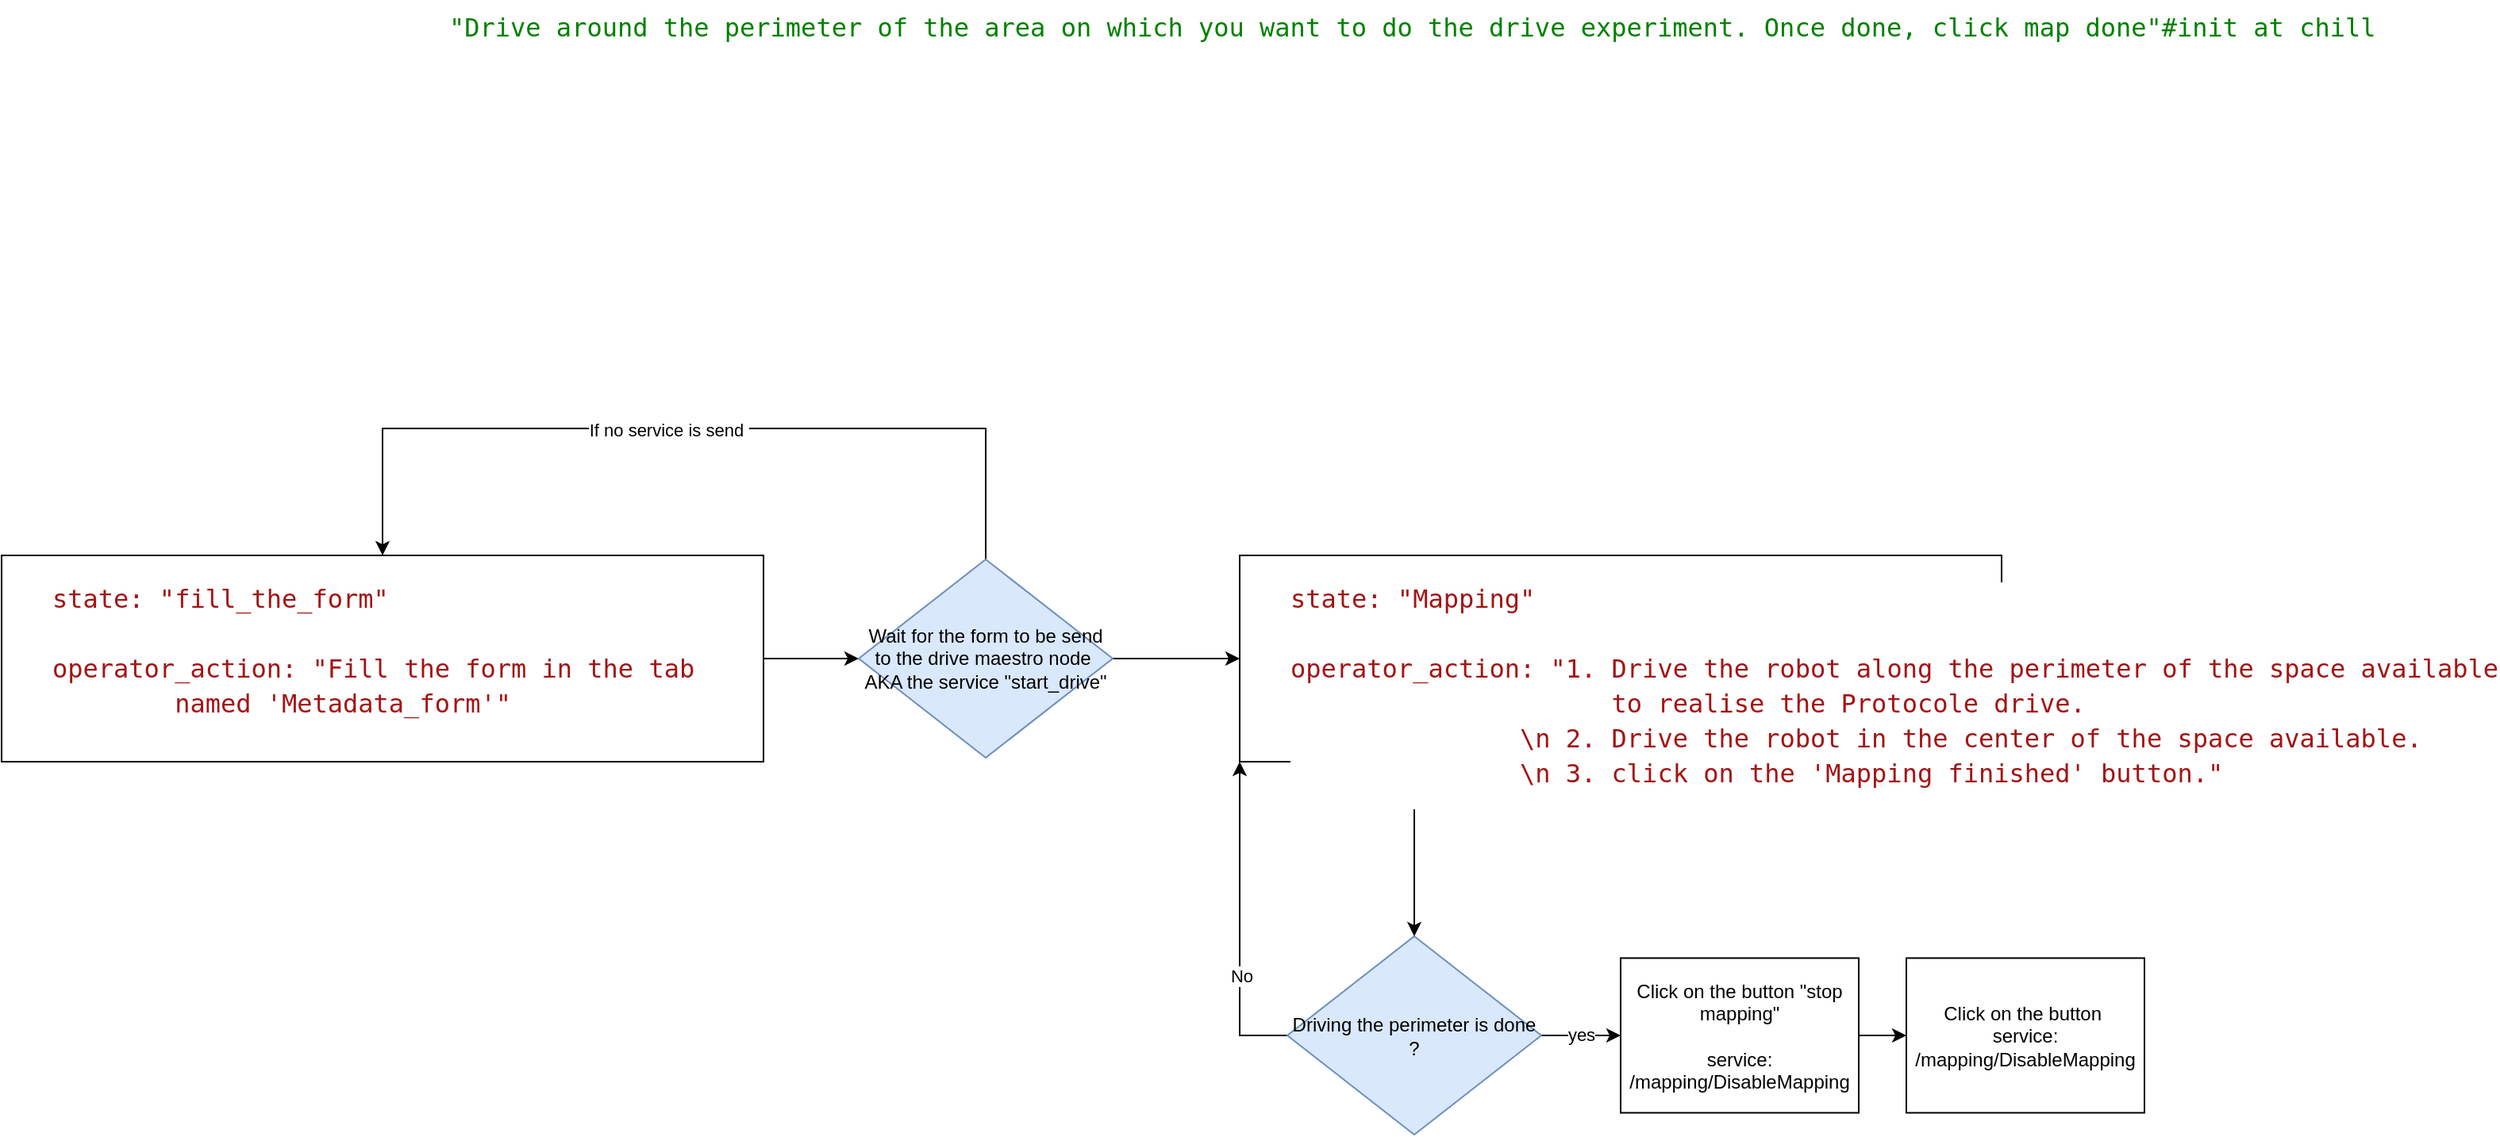 <mxfile version="24.6.5" type="github" pages="2">
  <diagram name="Page-1" id="3MiRiedM9orWzfm-fdRs">
    <mxGraphModel dx="-568" dy="2903" grid="1" gridSize="10" guides="1" tooltips="1" connect="1" arrows="1" fold="1" page="1" pageScale="1" pageWidth="850" pageHeight="1100" math="1" shadow="0">
      <root>
        <mxCell id="0" />
        <mxCell id="1" parent="0" />
        <mxCell id="EP3M93mqWaZ2E0XbNzZ0-1" value="&lt;div style=&quot;color: #000000;background-color: #ffffff;font-family: &#39;Droid Sans Mono&#39;, &#39;monospace&#39;, monospace;font-weight: normal;font-size: 16px;line-height: 22px;white-space: pre;&quot;&gt;&lt;div&gt;&lt;span style=&quot;color: #008000;&quot;&gt;&quot;Drive around the perimeter of the area on which you want to do the drive experiment. Once done, click map done&quot;#init at chill&lt;/span&gt;&lt;/div&gt;&lt;/div&gt;" style="text;whiteSpace=wrap;html=1;" vertex="1" parent="1">
          <mxGeometry x="2050" y="-2150" width="560" height="50" as="geometry" />
        </mxCell>
        <mxCell id="ozFVwW1AxPUFibKKrXLP-5" style="edgeStyle=orthogonalEdgeStyle;rounded=0;orthogonalLoop=1;jettySize=auto;html=1;entryX=0;entryY=0.5;entryDx=0;entryDy=0;exitX=1;exitY=0.5;exitDx=0;exitDy=0;" edge="1" parent="1" source="ozFVwW1AxPUFibKKrXLP-2" target="ozFVwW1AxPUFibKKrXLP-4">
          <mxGeometry relative="1" as="geometry">
            <mxPoint x="2250" y="-1730" as="sourcePoint" />
          </mxGeometry>
        </mxCell>
        <mxCell id="ozFVwW1AxPUFibKKrXLP-11" style="edgeStyle=orthogonalEdgeStyle;rounded=0;orthogonalLoop=1;jettySize=auto;html=1;" edge="1" parent="1" source="ozFVwW1AxPUFibKKrXLP-4" target="ozFVwW1AxPUFibKKrXLP-9">
          <mxGeometry relative="1" as="geometry" />
        </mxCell>
        <mxCell id="ozFVwW1AxPUFibKKrXLP-12" style="edgeStyle=orthogonalEdgeStyle;rounded=0;orthogonalLoop=1;jettySize=auto;html=1;entryX=0.5;entryY=0;entryDx=0;entryDy=0;" edge="1" parent="1" source="ozFVwW1AxPUFibKKrXLP-4" target="ozFVwW1AxPUFibKKrXLP-2">
          <mxGeometry relative="1" as="geometry">
            <Array as="points">
              <mxPoint x="2390" y="-1880" />
              <mxPoint x="2010" y="-1880" />
            </Array>
          </mxGeometry>
        </mxCell>
        <mxCell id="ozFVwW1AxPUFibKKrXLP-13" value="If no service is send&amp;nbsp;" style="edgeLabel;html=1;align=center;verticalAlign=middle;resizable=0;points=[];" vertex="1" connectable="0" parent="ozFVwW1AxPUFibKKrXLP-12">
          <mxGeometry x="0.043" y="1" relative="1" as="geometry">
            <mxPoint as="offset" />
          </mxGeometry>
        </mxCell>
        <mxCell id="ozFVwW1AxPUFibKKrXLP-4" value="Wait for the form to be send to the drive maestro node&amp;nbsp;&lt;div&gt;AKA the service &quot;start_drive&quot;&lt;/div&gt;" style="rhombus;whiteSpace=wrap;html=1;fillColor=#dae8fc;strokeColor=#6c8ebf;" vertex="1" parent="1">
          <mxGeometry x="2310" y="-1797.5" width="160" height="125" as="geometry" />
        </mxCell>
        <mxCell id="ozFVwW1AxPUFibKKrXLP-7" value="" style="group" vertex="1" connectable="0" parent="1">
          <mxGeometry x="1770" y="-1800" width="480" height="160" as="geometry" />
        </mxCell>
        <mxCell id="ozFVwW1AxPUFibKKrXLP-2" value="" style="rounded=0;whiteSpace=wrap;html=1;" vertex="1" parent="ozFVwW1AxPUFibKKrXLP-7">
          <mxGeometry width="480" height="130" as="geometry" />
        </mxCell>
        <mxCell id="ozFVwW1AxPUFibKKrXLP-3" value="&lt;div style=&quot;color: #000000;background-color: #ffffff;font-family: &#39;Droid Sans Mono&#39;, &#39;monospace&#39;, monospace;font-weight: normal;font-size: 16px;line-height: 22px;white-space: pre;&quot;&gt;&lt;div&gt;&lt;span style=&quot;color: #a31515;&quot;&gt;state: &quot;fill_the_form&quot;&lt;/span&gt;&lt;/div&gt;&lt;div&gt;&lt;span style=&quot;color: #a31515;&quot;&gt;&lt;br&gt;&lt;/span&gt;&lt;/div&gt;&lt;div&gt;&lt;span style=&quot;color: #a31515;&quot;&gt;operator_action: &lt;/span&gt;&lt;span style=&quot;color: rgb(163, 21, 21);&quot;&gt;&quot;Fill the form in the tab &lt;/span&gt;&lt;/div&gt;&lt;div&gt;&lt;span style=&quot;color: rgb(163, 21, 21);&quot;&gt;&lt;span style=&quot;white-space: pre;&quot;&gt;&#x9;&lt;/span&gt;named &#39;Metadata_form&#39;&quot;&lt;/span&gt;&lt;/div&gt;&lt;/div&gt;" style="text;whiteSpace=wrap;html=1;" vertex="1" parent="ozFVwW1AxPUFibKKrXLP-7">
          <mxGeometry x="30" y="10" width="160" height="150" as="geometry" />
        </mxCell>
        <mxCell id="ozFVwW1AxPUFibKKrXLP-8" value="" style="group" vertex="1" connectable="0" parent="1">
          <mxGeometry x="2550" y="-1800" width="480" height="160" as="geometry" />
        </mxCell>
        <mxCell id="ozFVwW1AxPUFibKKrXLP-9" value="" style="rounded=0;whiteSpace=wrap;html=1;" vertex="1" parent="ozFVwW1AxPUFibKKrXLP-8">
          <mxGeometry width="480" height="130" as="geometry" />
        </mxCell>
        <mxCell id="ozFVwW1AxPUFibKKrXLP-10" value="&lt;div style=&quot;color: #000000;background-color: #ffffff;font-family: &#39;Droid Sans Mono&#39;, &#39;monospace&#39;, monospace;font-weight: normal;font-size: 16px;line-height: 22px;white-space: pre;&quot;&gt;&lt;div&gt;&lt;span style=&quot;color: #a31515;&quot;&gt;state: &quot;Mapping&quot;&lt;/span&gt;&lt;/div&gt;&lt;div&gt;&lt;span style=&quot;color: #a31515;&quot;&gt;&lt;br&gt;&lt;/span&gt;&lt;/div&gt;&lt;div&gt;&lt;span style=&quot;color: #a31515;&quot;&gt;operator_action: &lt;/span&gt;&lt;span style=&quot;color: rgb(163, 21, 21);&quot;&gt;&quot;1. Drive the robot along the perimeter of the space available&lt;br/&gt;&lt;span style=&quot;white-space: pre;&quot;&gt;&#x9;&lt;/span&gt;&lt;span style=&quot;white-space: pre;&quot;&gt;&#x9;&lt;/span&gt;     to realise the Protocole drive.&lt;/span&gt;&lt;/div&gt;&lt;div&gt;&lt;span style=&quot;color: rgb(163, 21, 21);&quot;&gt;&lt;span style=&quot;white-space: pre;&quot;&gt;&#x9;&lt;/span&gt;       \n 2. Drive the robot in the center of the space available. &lt;/span&gt;&lt;/div&gt;&lt;div&gt;&lt;span style=&quot;color: rgb(163, 21, 21);&quot;&gt;&lt;span style=&quot;white-space: pre;&quot;&gt;&#x9;&lt;/span&gt;       \n 3. click on the &#39;Mapping finished&#39; button.&quot;&lt;/span&gt;&lt;br&gt;&lt;/div&gt;&lt;div style=&quot;line-height: 22px;&quot;&gt;&lt;div&gt;        &lt;/div&gt;&lt;/div&gt;&lt;/div&gt;" style="text;whiteSpace=wrap;html=1;" vertex="1" parent="ozFVwW1AxPUFibKKrXLP-8">
          <mxGeometry x="30" y="10" width="160" height="150" as="geometry" />
        </mxCell>
        <mxCell id="ozFVwW1AxPUFibKKrXLP-17" style="edgeStyle=orthogonalEdgeStyle;rounded=0;orthogonalLoop=1;jettySize=auto;html=1;" edge="1" parent="1" source="ozFVwW1AxPUFibKKrXLP-14" target="ozFVwW1AxPUFibKKrXLP-21">
          <mxGeometry relative="1" as="geometry">
            <mxPoint x="2870" y="-1497.5" as="targetPoint" />
          </mxGeometry>
        </mxCell>
        <mxCell id="ozFVwW1AxPUFibKKrXLP-18" value="yes" style="edgeLabel;html=1;align=center;verticalAlign=middle;resizable=0;points=[];" vertex="1" connectable="0" parent="ozFVwW1AxPUFibKKrXLP-17">
          <mxGeometry x="-0.003" y="1" relative="1" as="geometry">
            <mxPoint as="offset" />
          </mxGeometry>
        </mxCell>
        <mxCell id="ozFVwW1AxPUFibKKrXLP-19" style="edgeStyle=orthogonalEdgeStyle;rounded=0;orthogonalLoop=1;jettySize=auto;html=1;entryX=0;entryY=1;entryDx=0;entryDy=0;" edge="1" parent="1" source="ozFVwW1AxPUFibKKrXLP-14" target="ozFVwW1AxPUFibKKrXLP-9">
          <mxGeometry relative="1" as="geometry">
            <mxPoint x="2556" y="-1580" as="targetPoint" />
            <Array as="points">
              <mxPoint x="2550" y="-1497" />
            </Array>
          </mxGeometry>
        </mxCell>
        <mxCell id="ozFVwW1AxPUFibKKrXLP-20" value="No" style="edgeLabel;html=1;align=center;verticalAlign=middle;resizable=0;points=[];" vertex="1" connectable="0" parent="ozFVwW1AxPUFibKKrXLP-19">
          <mxGeometry x="-0.33" y="-1" relative="1" as="geometry">
            <mxPoint as="offset" />
          </mxGeometry>
        </mxCell>
        <mxCell id="ozFVwW1AxPUFibKKrXLP-14" value="Driving the perimeter is done ?" style="rhombus;whiteSpace=wrap;html=1;fillColor=#dae8fc;strokeColor=#6c8ebf;" vertex="1" parent="1">
          <mxGeometry x="2580" y="-1560" width="160" height="125" as="geometry" />
        </mxCell>
        <mxCell id="ozFVwW1AxPUFibKKrXLP-16" style="edgeStyle=orthogonalEdgeStyle;rounded=0;orthogonalLoop=1;jettySize=auto;html=1;entryX=0.5;entryY=0;entryDx=0;entryDy=0;" edge="1" parent="1" source="ozFVwW1AxPUFibKKrXLP-10" target="ozFVwW1AxPUFibKKrXLP-14">
          <mxGeometry relative="1" as="geometry" />
        </mxCell>
        <mxCell id="ozFVwW1AxPUFibKKrXLP-23" value="" style="edgeStyle=orthogonalEdgeStyle;rounded=0;orthogonalLoop=1;jettySize=auto;html=1;" edge="1" parent="1" source="ozFVwW1AxPUFibKKrXLP-21" target="ozFVwW1AxPUFibKKrXLP-22">
          <mxGeometry relative="1" as="geometry" />
        </mxCell>
        <mxCell id="ozFVwW1AxPUFibKKrXLP-21" value="Click on the button &quot;stop mapping&quot;&lt;div&gt;&lt;br&gt;&lt;/div&gt;&lt;div&gt;service: /mapping/DisableMapping&lt;/div&gt;" style="rounded=0;whiteSpace=wrap;html=1;" vertex="1" parent="1">
          <mxGeometry x="2790" y="-1546.25" width="150" height="97.5" as="geometry" />
        </mxCell>
        <mxCell id="ozFVwW1AxPUFibKKrXLP-22" value="Click on the button&amp;nbsp;&lt;div&gt;service: /mapping/DisableMapping&lt;/div&gt;" style="rounded=0;whiteSpace=wrap;html=1;" vertex="1" parent="1">
          <mxGeometry x="2970" y="-1546.25" width="150" height="97.5" as="geometry" />
        </mxCell>
      </root>
    </mxGraphModel>
  </diagram>
  <diagram id="FcyzHgAc5FLklQu90Urz" name="Page-2">
    <mxGraphModel dx="4998" dy="4732" grid="1" gridSize="10" guides="1" tooltips="1" connect="1" arrows="1" fold="1" page="1" pageScale="1" pageWidth="850" pageHeight="1100" math="0" shadow="0">
      <root>
        <mxCell id="0" />
        <mxCell id="1" parent="0" />
        <mxCell id="TJi5ppFv-0jMX6Hw5mFQ-1" value="" style="rounded=0;whiteSpace=wrap;html=1;fillColor=#d5e8d4;strokeColor=#82b366;" vertex="1" parent="1">
          <mxGeometry x="5870" y="-970" width="200" height="455" as="geometry" />
        </mxCell>
        <mxCell id="TJi5ppFv-0jMX6Hw5mFQ-2" value="" style="rounded=0;whiteSpace=wrap;html=1;fillColor=#dae8fc;strokeColor=#6c8ebf;" vertex="1" parent="1">
          <mxGeometry x="5670" y="-970" width="200" height="455" as="geometry" />
        </mxCell>
        <mxCell id="TJi5ppFv-0jMX6Hw5mFQ-3" value="" style="rounded=0;whiteSpace=wrap;html=1;fillColor=#f8cecc;strokeColor=#b85450;" vertex="1" parent="1">
          <mxGeometry x="5465" y="-970" width="200" height="455" as="geometry" />
        </mxCell>
        <mxCell id="TJi5ppFv-0jMX6Hw5mFQ-4" value="" style="rounded=0;whiteSpace=wrap;html=1;" vertex="1" parent="1">
          <mxGeometry x="5100" y="-965" width="200" height="455" as="geometry" />
        </mxCell>
        <mxCell id="TJi5ppFv-0jMX6Hw5mFQ-5" value="" style="group" vertex="1" connectable="0" parent="1">
          <mxGeometry x="100" y="90" width="90" height="770" as="geometry" />
        </mxCell>
        <mxCell id="TJi5ppFv-0jMX6Hw5mFQ-6" value="" style="rounded=0;whiteSpace=wrap;html=1;fillColor=#dae8fc;strokeColor=#6c8ebf;connectable=0;" vertex="1" parent="TJi5ppFv-0jMX6Hw5mFQ-5">
          <mxGeometry x="-190" y="-120" width="280" height="890" as="geometry" />
        </mxCell>
        <mxCell id="TJi5ppFv-0jMX6Hw5mFQ-7" value="&lt;br&gt;ICP euler" style="strokeWidth=2;html=1;shape=mxgraph.flowchart.database;whiteSpace=wrap;" vertex="1" parent="TJi5ppFv-0jMX6Hw5mFQ-5">
          <mxGeometry y="75" width="60" height="60" as="geometry" />
        </mxCell>
        <mxCell id="TJi5ppFv-0jMX6Hw5mFQ-8" value="ICP Y" style="strokeWidth=2;html=1;shape=mxgraph.flowchart.database;whiteSpace=wrap;" vertex="1" parent="TJi5ppFv-0jMX6Hw5mFQ-5">
          <mxGeometry y="40" width="60" height="60" as="geometry" />
        </mxCell>
        <mxCell id="TJi5ppFv-0jMX6Hw5mFQ-9" value="ICP X" style="strokeWidth=2;html=1;shape=mxgraph.flowchart.database;whiteSpace=wrap;" vertex="1" parent="TJi5ppFv-0jMX6Hw5mFQ-5">
          <mxGeometry width="60" height="60" as="geometry" />
        </mxCell>
        <mxCell id="TJi5ppFv-0jMX6Hw5mFQ-10" value="&lt;h2&gt;warthog_ice_dataframe.pkl&lt;/h2&gt;" style="text;html=1;align=center;verticalAlign=middle;whiteSpace=wrap;rounded=0;" vertex="1" parent="TJi5ppFv-0jMX6Hw5mFQ-5">
          <mxGeometry x="-60" y="-110" width="60" height="30" as="geometry" />
        </mxCell>
        <mxCell id="TJi5ppFv-0jMX6Hw5mFQ-11" value="" style="rounded=0;whiteSpace=wrap;html=1;fillColor=#dae8fc;strokeColor=#6c8ebf;connectable=0;" vertex="1" parent="1">
          <mxGeometry x="1490" y="-30" width="280" height="890" as="geometry" />
        </mxCell>
        <mxCell id="TJi5ppFv-0jMX6Hw5mFQ-12" value="" style="rounded=0;whiteSpace=wrap;html=1;fillColor=#fff2cc;strokeColor=#d6b656;connectable=0;" vertex="1" parent="1">
          <mxGeometry x="910" y="-30" width="580" height="890" as="geometry" />
        </mxCell>
        <mxCell id="TJi5ppFv-0jMX6Hw5mFQ-13" value="" style="rounded=0;whiteSpace=wrap;html=1;fillColor=#dae8fc;strokeColor=#6c8ebf;connectable=0;" vertex="1" parent="1">
          <mxGeometry x="630" y="-30" width="280" height="890" as="geometry" />
        </mxCell>
        <mxCell id="TJi5ppFv-0jMX6Hw5mFQ-14" value="" style="rounded=0;whiteSpace=wrap;html=1;fillColor=#fff2cc;strokeColor=#d6b656;connectable=0;" vertex="1" parent="1">
          <mxGeometry x="190" y="-30" width="440" height="890" as="geometry" />
        </mxCell>
        <mxCell id="TJi5ppFv-0jMX6Hw5mFQ-15" style="edgeStyle=orthogonalEdgeStyle;rounded=0;orthogonalLoop=1;jettySize=auto;html=1;" edge="1" parent="1" source="TJi5ppFv-0jMX6Hw5mFQ-8" target="TJi5ppFv-0jMX6Hw5mFQ-29">
          <mxGeometry relative="1" as="geometry" />
        </mxCell>
        <mxCell id="TJi5ppFv-0jMX6Hw5mFQ-16" style="edgeStyle=orthogonalEdgeStyle;rounded=0;orthogonalLoop=1;jettySize=auto;html=1;entryX=0;entryY=0.25;entryDx=0;entryDy=0;" edge="1" parent="1" source="TJi5ppFv-0jMX6Hw5mFQ-17" target="TJi5ppFv-0jMX6Hw5mFQ-28">
          <mxGeometry relative="1" as="geometry" />
        </mxCell>
        <mxCell id="TJi5ppFv-0jMX6Hw5mFQ-17" value="Wheel left encoder" style="strokeWidth=2;html=1;shape=mxgraph.flowchart.database;whiteSpace=wrap;" vertex="1" parent="1">
          <mxGeometry x="100" y="340" width="60" height="70" as="geometry" />
        </mxCell>
        <mxCell id="TJi5ppFv-0jMX6Hw5mFQ-18" style="edgeStyle=orthogonalEdgeStyle;rounded=0;orthogonalLoop=1;jettySize=auto;html=1;entryX=0;entryY=0.75;entryDx=0;entryDy=0;" edge="1" parent="1" source="TJi5ppFv-0jMX6Hw5mFQ-19" target="TJi5ppFv-0jMX6Hw5mFQ-28">
          <mxGeometry relative="1" as="geometry" />
        </mxCell>
        <mxCell id="TJi5ppFv-0jMX6Hw5mFQ-19" value="Wheel right encoder" style="strokeWidth=2;html=1;shape=mxgraph.flowchart.database;whiteSpace=wrap;" vertex="1" parent="1">
          <mxGeometry x="100" y="430" width="60" height="60" as="geometry" />
        </mxCell>
        <mxCell id="TJi5ppFv-0jMX6Hw5mFQ-20" value="Ideal diff drive" style="rounded=0;whiteSpace=wrap;html=1;" vertex="1" parent="1">
          <mxGeometry x="450" y="390" width="120" height="60" as="geometry" />
        </mxCell>
        <mxCell id="TJi5ppFv-0jMX6Hw5mFQ-21" value="" style="group" vertex="1" connectable="0" parent="1">
          <mxGeometry x="750" y="340" width="60" height="140" as="geometry" />
        </mxCell>
        <mxCell id="TJi5ppFv-0jMX6Hw5mFQ-22" value="idd_v_yaw" style="strokeWidth=2;html=1;shape=mxgraph.flowchart.database;whiteSpace=wrap;" vertex="1" parent="TJi5ppFv-0jMX6Hw5mFQ-21">
          <mxGeometry y="80" width="60" height="60" as="geometry" />
        </mxCell>
        <mxCell id="TJi5ppFv-0jMX6Hw5mFQ-23" value="idd_v_y" style="strokeWidth=2;html=1;shape=mxgraph.flowchart.database;whiteSpace=wrap;" vertex="1" parent="TJi5ppFv-0jMX6Hw5mFQ-21">
          <mxGeometry y="40" width="60" height="60" as="geometry" />
        </mxCell>
        <mxCell id="TJi5ppFv-0jMX6Hw5mFQ-24" value="idd_v_x" style="strokeWidth=2;html=1;shape=mxgraph.flowchart.database;whiteSpace=wrap;" vertex="1" parent="TJi5ppFv-0jMX6Hw5mFQ-21">
          <mxGeometry width="60" height="60" as="geometry" />
        </mxCell>
        <mxCell id="TJi5ppFv-0jMX6Hw5mFQ-25" style="edgeStyle=orthogonalEdgeStyle;rounded=0;orthogonalLoop=1;jettySize=auto;html=1;entryX=0;entryY=0.5;entryDx=0;entryDy=0;entryPerimeter=0;" edge="1" parent="1" source="TJi5ppFv-0jMX6Hw5mFQ-20" target="TJi5ppFv-0jMX6Hw5mFQ-23">
          <mxGeometry relative="1" as="geometry" />
        </mxCell>
        <mxCell id="TJi5ppFv-0jMX6Hw5mFQ-26" style="edgeStyle=orthogonalEdgeStyle;rounded=0;orthogonalLoop=1;jettySize=auto;html=1;" edge="1" parent="1" source="TJi5ppFv-0jMX6Hw5mFQ-28" target="TJi5ppFv-0jMX6Hw5mFQ-20">
          <mxGeometry relative="1" as="geometry" />
        </mxCell>
        <mxCell id="TJi5ppFv-0jMX6Hw5mFQ-27" value="left wheel vel&lt;br&gt;&lt;br&gt;rigth wheel vel" style="edgeLabel;html=1;align=center;verticalAlign=middle;resizable=0;points=[];" vertex="1" connectable="0" parent="TJi5ppFv-0jMX6Hw5mFQ-26">
          <mxGeometry x="-0.397" y="1" relative="1" as="geometry">
            <mxPoint x="14" y="1" as="offset" />
          </mxGeometry>
        </mxCell>
        <mxCell id="TJi5ppFv-0jMX6Hw5mFQ-28" value="Compute_wheel_vel" style="rounded=0;whiteSpace=wrap;html=1;" vertex="1" parent="1">
          <mxGeometry x="210" y="390" width="120" height="60" as="geometry" />
        </mxCell>
        <mxCell id="TJi5ppFv-0jMX6Hw5mFQ-29" value="compute_icp_based_velocity" style="rounded=1;whiteSpace=wrap;html=1;absoluteArcSize=1;arcSize=14;strokeWidth=2;" vertex="1" parent="1">
          <mxGeometry x="240" y="135" width="170" height="50" as="geometry" />
        </mxCell>
        <mxCell id="TJi5ppFv-0jMX6Hw5mFQ-30" value="" style="group" vertex="1" connectable="0" parent="1">
          <mxGeometry x="650" y="45" width="60" height="140" as="geometry" />
        </mxCell>
        <mxCell id="TJi5ppFv-0jMX6Hw5mFQ-31" value="icp_omega" style="strokeWidth=2;html=1;shape=mxgraph.flowchart.database;whiteSpace=wrap;" vertex="1" parent="TJi5ppFv-0jMX6Hw5mFQ-30">
          <mxGeometry y="80" width="60" height="60" as="geometry" />
        </mxCell>
        <mxCell id="TJi5ppFv-0jMX6Hw5mFQ-32" value="icp_v_y" style="strokeWidth=2;html=1;shape=mxgraph.flowchart.database;whiteSpace=wrap;" vertex="1" parent="TJi5ppFv-0jMX6Hw5mFQ-30">
          <mxGeometry y="40" width="60" height="60" as="geometry" />
        </mxCell>
        <mxCell id="TJi5ppFv-0jMX6Hw5mFQ-33" value="icp_v_x" style="strokeWidth=2;html=1;shape=mxgraph.flowchart.database;whiteSpace=wrap;" vertex="1" parent="TJi5ppFv-0jMX6Hw5mFQ-30">
          <mxGeometry width="60" height="60" as="geometry" />
        </mxCell>
        <mxCell id="TJi5ppFv-0jMX6Hw5mFQ-34" style="edgeStyle=orthogonalEdgeStyle;rounded=0;orthogonalLoop=1;jettySize=auto;html=1;entryX=0;entryY=0.5;entryDx=0;entryDy=0;entryPerimeter=0;" edge="1" parent="1" source="TJi5ppFv-0jMX6Hw5mFQ-29" target="TJi5ppFv-0jMX6Hw5mFQ-32">
          <mxGeometry relative="1" as="geometry" />
        </mxCell>
        <mxCell id="TJi5ppFv-0jMX6Hw5mFQ-35" value="" style="group" vertex="1" connectable="0" parent="1">
          <mxGeometry x="100" y="520" width="60" height="140" as="geometry" />
        </mxCell>
        <mxCell id="TJi5ppFv-0jMX6Hw5mFQ-36" value="imu_z" style="strokeWidth=2;html=1;shape=mxgraph.flowchart.database;whiteSpace=wrap;" vertex="1" parent="TJi5ppFv-0jMX6Hw5mFQ-35">
          <mxGeometry y="80" width="60" height="60" as="geometry" />
        </mxCell>
        <mxCell id="TJi5ppFv-0jMX6Hw5mFQ-37" value="imu_y" style="strokeWidth=2;html=1;shape=mxgraph.flowchart.database;whiteSpace=wrap;" vertex="1" parent="TJi5ppFv-0jMX6Hw5mFQ-35">
          <mxGeometry y="40" width="60" height="60" as="geometry" />
        </mxCell>
        <mxCell id="TJi5ppFv-0jMX6Hw5mFQ-38" value="imu_x" style="strokeWidth=2;html=1;shape=mxgraph.flowchart.database;whiteSpace=wrap;" vertex="1" parent="TJi5ppFv-0jMX6Hw5mFQ-35">
          <mxGeometry width="60" height="60" as="geometry" />
        </mxCell>
        <mxCell id="TJi5ppFv-0jMX6Hw5mFQ-39" value="" style="group" vertex="1" connectable="0" parent="1">
          <mxGeometry x="750" y="510" width="60" height="140" as="geometry" />
        </mxCell>
        <mxCell id="TJi5ppFv-0jMX6Hw5mFQ-40" value="imu_z" style="strokeWidth=2;html=1;shape=mxgraph.flowchart.database;whiteSpace=wrap;" vertex="1" parent="TJi5ppFv-0jMX6Hw5mFQ-39">
          <mxGeometry y="80" width="60" height="60" as="geometry" />
        </mxCell>
        <mxCell id="TJi5ppFv-0jMX6Hw5mFQ-41" value="imu_y" style="strokeWidth=2;html=1;shape=mxgraph.flowchart.database;whiteSpace=wrap;" vertex="1" parent="TJi5ppFv-0jMX6Hw5mFQ-39">
          <mxGeometry y="40" width="60" height="60" as="geometry" />
        </mxCell>
        <mxCell id="TJi5ppFv-0jMX6Hw5mFQ-42" value="imu_x" style="strokeWidth=2;html=1;shape=mxgraph.flowchart.database;whiteSpace=wrap;" vertex="1" parent="TJi5ppFv-0jMX6Hw5mFQ-39">
          <mxGeometry width="60" height="60" as="geometry" />
        </mxCell>
        <mxCell id="TJi5ppFv-0jMX6Hw5mFQ-43" style="edgeStyle=orthogonalEdgeStyle;rounded=0;orthogonalLoop=1;jettySize=auto;html=1;entryX=0;entryY=0.5;entryDx=0;entryDy=0;entryPerimeter=0;" edge="1" parent="1" source="TJi5ppFv-0jMX6Hw5mFQ-37" target="TJi5ppFv-0jMX6Hw5mFQ-41">
          <mxGeometry relative="1" as="geometry" />
        </mxCell>
        <mxCell id="TJi5ppFv-0jMX6Hw5mFQ-44" value="&lt;h1&gt;DataParser&lt;/h1&gt;" style="text;html=1;align=center;verticalAlign=middle;whiteSpace=wrap;rounded=0;" vertex="1" parent="1">
          <mxGeometry x="390" y="-20" width="60" height="30" as="geometry" />
        </mxCell>
        <mxCell id="TJi5ppFv-0jMX6Hw5mFQ-45" value="" style="group" vertex="1" connectable="0" parent="1">
          <mxGeometry x="760" y="45" width="60" height="140" as="geometry" />
        </mxCell>
        <mxCell id="TJi5ppFv-0jMX6Hw5mFQ-46" value="&lt;div&gt;&lt;br&gt;&lt;/div&gt;&lt;div&gt;&lt;br&gt;&lt;/div&gt;&lt;div&gt;icp_omega&lt;/div&gt;&lt;div&gt;=gt&lt;/div&gt;" style="strokeWidth=2;html=1;shape=mxgraph.flowchart.database;whiteSpace=wrap;" vertex="1" parent="TJi5ppFv-0jMX6Hw5mFQ-45">
          <mxGeometry y="80" width="60" height="60" as="geometry" />
        </mxCell>
        <mxCell id="TJi5ppFv-0jMX6Hw5mFQ-47" value="&lt;div&gt;&lt;br&gt;&lt;/div&gt;&lt;div&gt;icp_v_y&lt;/div&gt;&lt;div&gt;= gt&lt;br&gt;&lt;/div&gt;" style="strokeWidth=2;html=1;shape=mxgraph.flowchart.database;whiteSpace=wrap;" vertex="1" parent="TJi5ppFv-0jMX6Hw5mFQ-45">
          <mxGeometry y="40" width="60" height="60" as="geometry" />
        </mxCell>
        <mxCell id="TJi5ppFv-0jMX6Hw5mFQ-48" value="&lt;div&gt;&lt;br&gt;&lt;/div&gt;&lt;div&gt;&lt;br&gt;&lt;/div&gt;&lt;div&gt;icp_v_x&lt;/div&gt;&lt;div&gt;= gt&lt;br&gt;&lt;/div&gt;" style="strokeWidth=2;html=1;shape=mxgraph.flowchart.database;whiteSpace=wrap;" vertex="1" parent="TJi5ppFv-0jMX6Hw5mFQ-45">
          <mxGeometry width="60" height="60" as="geometry" />
        </mxCell>
        <mxCell id="TJi5ppFv-0jMX6Hw5mFQ-49" style="edgeStyle=orthogonalEdgeStyle;rounded=0;orthogonalLoop=1;jettySize=auto;html=1;exitX=0.5;exitY=1;exitDx=0;exitDy=0;exitPerimeter=0;" edge="1" parent="TJi5ppFv-0jMX6Hw5mFQ-45" source="TJi5ppFv-0jMX6Hw5mFQ-48" target="TJi5ppFv-0jMX6Hw5mFQ-48">
          <mxGeometry relative="1" as="geometry" />
        </mxCell>
        <mxCell id="TJi5ppFv-0jMX6Hw5mFQ-50" value="&lt;h1&gt;=&lt;/h1&gt;" style="text;html=1;align=center;verticalAlign=middle;whiteSpace=wrap;rounded=0;" vertex="1" parent="1">
          <mxGeometry x="704" y="102" width="60" height="30" as="geometry" />
        </mxCell>
        <mxCell id="TJi5ppFv-0jMX6Hw5mFQ-51" value="&lt;h1&gt;torch_dataset_all.pkl&lt;/h1&gt;" style="text;html=1;align=center;verticalAlign=middle;whiteSpace=wrap;rounded=0;" vertex="1" parent="1">
          <mxGeometry x="750" y="-20" width="60" height="30" as="geometry" />
        </mxCell>
        <mxCell id="TJi5ppFv-0jMX6Hw5mFQ-52" value="" style="group" vertex="1" connectable="0" parent="1">
          <mxGeometry x="100" y="730" width="60" height="140" as="geometry" />
        </mxCell>
        <mxCell id="TJi5ppFv-0jMX6Hw5mFQ-53" value="&lt;div&gt;&lt;br&gt;&lt;/div&gt;&lt;div&gt;u_wheel&lt;/div&gt;right" style="strokeWidth=2;html=1;shape=mxgraph.flowchart.database;whiteSpace=wrap;" vertex="1" parent="TJi5ppFv-0jMX6Hw5mFQ-52">
          <mxGeometry y="40" width="60" height="60" as="geometry" />
        </mxCell>
        <mxCell id="TJi5ppFv-0jMX6Hw5mFQ-54" value="&lt;div&gt;&lt;br&gt;&lt;/div&gt;&lt;div&gt;u_wheel&lt;/div&gt;left" style="strokeWidth=2;html=1;shape=mxgraph.flowchart.database;whiteSpace=wrap;" vertex="1" parent="TJi5ppFv-0jMX6Hw5mFQ-52">
          <mxGeometry width="60" height="60" as="geometry" />
        </mxCell>
        <mxCell id="TJi5ppFv-0jMX6Hw5mFQ-55" value="" style="group" vertex="1" connectable="0" parent="1">
          <mxGeometry x="750" y="730" width="60" height="140" as="geometry" />
        </mxCell>
        <mxCell id="TJi5ppFv-0jMX6Hw5mFQ-56" value="" style="group" vertex="1" connectable="0" parent="TJi5ppFv-0jMX6Hw5mFQ-55">
          <mxGeometry width="60" height="100" as="geometry" />
        </mxCell>
        <mxCell id="TJi5ppFv-0jMX6Hw5mFQ-57" value="cmd_right" style="strokeWidth=2;html=1;shape=mxgraph.flowchart.database;whiteSpace=wrap;" vertex="1" parent="TJi5ppFv-0jMX6Hw5mFQ-56">
          <mxGeometry y="40" width="60" height="60" as="geometry" />
        </mxCell>
        <mxCell id="TJi5ppFv-0jMX6Hw5mFQ-58" value="cmd_left" style="strokeWidth=2;html=1;shape=mxgraph.flowchart.database;whiteSpace=wrap;" vertex="1" parent="TJi5ppFv-0jMX6Hw5mFQ-56">
          <mxGeometry width="60" height="60" as="geometry" />
        </mxCell>
        <mxCell id="TJi5ppFv-0jMX6Hw5mFQ-59" style="edgeStyle=orthogonalEdgeStyle;rounded=0;orthogonalLoop=1;jettySize=auto;html=1;entryX=0;entryY=0.85;entryDx=0;entryDy=0;entryPerimeter=0;exitX=1;exitY=0.85;exitDx=0;exitDy=0;exitPerimeter=0;" edge="1" parent="1" source="TJi5ppFv-0jMX6Hw5mFQ-54" target="TJi5ppFv-0jMX6Hw5mFQ-58">
          <mxGeometry relative="1" as="geometry">
            <mxPoint x="740" y="780" as="targetPoint" />
          </mxGeometry>
        </mxCell>
        <mxCell id="TJi5ppFv-0jMX6Hw5mFQ-60" style="edgeStyle=orthogonalEdgeStyle;rounded=0;orthogonalLoop=1;jettySize=auto;html=1;entryX=0;entryY=0.5;entryDx=0;entryDy=0;" edge="1" parent="1" source="TJi5ppFv-0jMX6Hw5mFQ-62" target="TJi5ppFv-0jMX6Hw5mFQ-67">
          <mxGeometry relative="1" as="geometry" />
        </mxCell>
        <mxCell id="TJi5ppFv-0jMX6Hw5mFQ-61" value="PT_left_wheel_raw&lt;br&gt;&lt;br&gt;PT_right_wheel_raw" style="edgeLabel;html=1;align=center;verticalAlign=middle;resizable=0;points=[];" vertex="1" connectable="0" parent="TJi5ppFv-0jMX6Hw5mFQ-60">
          <mxGeometry x="-0.648" y="1" relative="1" as="geometry">
            <mxPoint x="39" y="1" as="offset" />
          </mxGeometry>
        </mxCell>
        <mxCell id="TJi5ppFv-0jMX6Hw5mFQ-62" value="Compute the powertrain model wheel velocities" style="rounded=1;whiteSpace=wrap;html=1;absoluteArcSize=1;arcSize=14;strokeWidth=2;" vertex="1" parent="1">
          <mxGeometry x="970" y="730" width="100" height="100" as="geometry" />
        </mxCell>
        <mxCell id="TJi5ppFv-0jMX6Hw5mFQ-63" style="edgeStyle=orthogonalEdgeStyle;rounded=0;orthogonalLoop=1;jettySize=auto;html=1;exitX=1;exitY=0.15;exitDx=0;exitDy=0;exitPerimeter=0;" edge="1" parent="1" source="TJi5ppFv-0jMX6Hw5mFQ-57" target="TJi5ppFv-0jMX6Hw5mFQ-62">
          <mxGeometry relative="1" as="geometry" />
        </mxCell>
        <mxCell id="TJi5ppFv-0jMX6Hw5mFQ-64" style="edgeStyle=orthogonalEdgeStyle;rounded=0;orthogonalLoop=1;jettySize=auto;html=1;entryX=0.5;entryY=0;entryDx=0;entryDy=0;" edge="1" parent="1" source="TJi5ppFv-0jMX6Hw5mFQ-65" target="TJi5ppFv-0jMX6Hw5mFQ-62">
          <mxGeometry relative="1" as="geometry" />
        </mxCell>
        <mxCell id="TJi5ppFv-0jMX6Hw5mFQ-65" value="powertrain_&lt;br&gt;model_config" style="strokeWidth=2;html=1;shape=mxgraph.flowchart.database;whiteSpace=wrap;" vertex="1" parent="1">
          <mxGeometry x="970" y="580" width="100" height="100" as="geometry" />
        </mxCell>
        <mxCell id="TJi5ppFv-0jMX6Hw5mFQ-66" style="edgeStyle=orthogonalEdgeStyle;rounded=0;orthogonalLoop=1;jettySize=auto;html=1;entryX=0.5;entryY=1;entryDx=0;entryDy=0;exitX=1;exitY=0.5;exitDx=0;exitDy=0;" edge="1" parent="1" source="TJi5ppFv-0jMX6Hw5mFQ-67" target="TJi5ppFv-0jMX6Hw5mFQ-75">
          <mxGeometry relative="1" as="geometry" />
        </mxCell>
        <mxCell id="TJi5ppFv-0jMX6Hw5mFQ-67" value="Limit result with minimal and maximal wheel speed observed during dataset gathering" style="rounded=1;whiteSpace=wrap;html=1;absoluteArcSize=1;arcSize=14;strokeWidth=2;" vertex="1" parent="1">
          <mxGeometry x="1190" y="730" width="100" height="100" as="geometry" />
        </mxCell>
        <mxCell id="TJi5ppFv-0jMX6Hw5mFQ-68" value="" style="group" vertex="1" connectable="0" parent="1">
          <mxGeometry x="1570" y="730" width="90" height="140" as="geometry" />
        </mxCell>
        <mxCell id="TJi5ppFv-0jMX6Hw5mFQ-69" value="" style="group" vertex="1" connectable="0" parent="TJi5ppFv-0jMX6Hw5mFQ-68">
          <mxGeometry width="90" height="100" as="geometry" />
        </mxCell>
        <mxCell id="TJi5ppFv-0jMX6Hw5mFQ-70" value="" style="group" vertex="1" connectable="0" parent="TJi5ppFv-0jMX6Hw5mFQ-69">
          <mxGeometry x="15" width="90" height="100" as="geometry" />
        </mxCell>
        <mxCell id="TJi5ppFv-0jMX6Hw5mFQ-71" value="transitory_vel_right" style="strokeWidth=2;html=1;shape=mxgraph.flowchart.database;whiteSpace=wrap;" vertex="1" parent="TJi5ppFv-0jMX6Hw5mFQ-70">
          <mxGeometry y="40" width="90" height="60" as="geometry" />
        </mxCell>
        <mxCell id="TJi5ppFv-0jMX6Hw5mFQ-72" value="transitory_vel_left_" style="strokeWidth=2;html=1;shape=mxgraph.flowchart.database;whiteSpace=wrap;" vertex="1" parent="TJi5ppFv-0jMX6Hw5mFQ-70">
          <mxGeometry width="90" height="60" as="geometry" />
        </mxCell>
        <mxCell id="TJi5ppFv-0jMX6Hw5mFQ-73" style="edgeStyle=orthogonalEdgeStyle;rounded=0;orthogonalLoop=1;jettySize=auto;html=1;exitX=0.5;exitY=1;exitDx=0;exitDy=0;exitPerimeter=0;" edge="1" parent="TJi5ppFv-0jMX6Hw5mFQ-70" source="TJi5ppFv-0jMX6Hw5mFQ-72" target="TJi5ppFv-0jMX6Hw5mFQ-72">
          <mxGeometry relative="1" as="geometry" />
        </mxCell>
        <mxCell id="TJi5ppFv-0jMX6Hw5mFQ-74" style="edgeStyle=orthogonalEdgeStyle;rounded=0;orthogonalLoop=1;jettySize=auto;html=1;entryX=0;entryY=0.15;entryDx=0;entryDy=0;entryPerimeter=0;" edge="1" parent="1" source="TJi5ppFv-0jMX6Hw5mFQ-67" target="TJi5ppFv-0jMX6Hw5mFQ-71">
          <mxGeometry relative="1" as="geometry" />
        </mxCell>
        <mxCell id="TJi5ppFv-0jMX6Hw5mFQ-75" value="IDEAL diff drive" style="rounded=1;whiteSpace=wrap;html=1;absoluteArcSize=1;arcSize=14;strokeWidth=2;" vertex="1" parent="1">
          <mxGeometry x="1280" y="610" width="100" height="100" as="geometry" />
        </mxCell>
        <mxCell id="TJi5ppFv-0jMX6Hw5mFQ-76" value="" style="group" vertex="1" connectable="0" parent="1">
          <mxGeometry x="1600" y="500" width="60" height="140" as="geometry" />
        </mxCell>
        <mxCell id="TJi5ppFv-0jMX6Hw5mFQ-77" value="pt_omega" style="strokeWidth=2;html=1;shape=mxgraph.flowchart.database;whiteSpace=wrap;" vertex="1" parent="TJi5ppFv-0jMX6Hw5mFQ-76">
          <mxGeometry y="80" width="60" height="60" as="geometry" />
        </mxCell>
        <mxCell id="TJi5ppFv-0jMX6Hw5mFQ-78" value="pt_v_y" style="strokeWidth=2;html=1;shape=mxgraph.flowchart.database;whiteSpace=wrap;" vertex="1" parent="TJi5ppFv-0jMX6Hw5mFQ-76">
          <mxGeometry y="40" width="60" height="60" as="geometry" />
        </mxCell>
        <mxCell id="TJi5ppFv-0jMX6Hw5mFQ-79" value="pt_v_x" style="strokeWidth=2;html=1;shape=mxgraph.flowchart.database;whiteSpace=wrap;" vertex="1" parent="TJi5ppFv-0jMX6Hw5mFQ-76">
          <mxGeometry width="60" height="60" as="geometry" />
        </mxCell>
        <mxCell id="TJi5ppFv-0jMX6Hw5mFQ-80" style="edgeStyle=orthogonalEdgeStyle;rounded=0;orthogonalLoop=1;jettySize=auto;html=1;entryX=0;entryY=0.5;entryDx=0;entryDy=0;entryPerimeter=0;exitX=0.5;exitY=0;exitDx=0;exitDy=0;" edge="1" parent="1" source="TJi5ppFv-0jMX6Hw5mFQ-75" target="TJi5ppFv-0jMX6Hw5mFQ-78">
          <mxGeometry relative="1" as="geometry">
            <mxPoint x="1330.04" y="590" as="sourcePoint" />
            <Array as="points">
              <mxPoint x="1330" y="570" />
            </Array>
          </mxGeometry>
        </mxCell>
        <mxCell id="TJi5ppFv-0jMX6Hw5mFQ-81" value="Impact of cliping with physical limit on the signal ?????" style="text;html=1;align=center;verticalAlign=middle;resizable=0;points=[];autosize=1;strokeColor=none;fillColor=none;fontSize=17;" vertex="1" parent="1">
          <mxGeometry x="1370" y="880" width="430" height="30" as="geometry" />
        </mxCell>
        <mxCell id="TJi5ppFv-0jMX6Hw5mFQ-82" value="" style="group" vertex="1" connectable="0" parent="1">
          <mxGeometry x="710" y="180" width="60" height="135" as="geometry" />
        </mxCell>
        <mxCell id="TJi5ppFv-0jMX6Hw5mFQ-83" value="&lt;br&gt;ICP euler" style="strokeWidth=2;html=1;shape=mxgraph.flowchart.database;whiteSpace=wrap;" vertex="1" parent="TJi5ppFv-0jMX6Hw5mFQ-82">
          <mxGeometry y="75" width="60" height="60" as="geometry" />
        </mxCell>
        <mxCell id="TJi5ppFv-0jMX6Hw5mFQ-84" value="ICP Y" style="strokeWidth=2;html=1;shape=mxgraph.flowchart.database;whiteSpace=wrap;" vertex="1" parent="TJi5ppFv-0jMX6Hw5mFQ-82">
          <mxGeometry y="40" width="60" height="60" as="geometry" />
        </mxCell>
        <mxCell id="TJi5ppFv-0jMX6Hw5mFQ-85" value="ICP X" style="strokeWidth=2;html=1;shape=mxgraph.flowchart.database;whiteSpace=wrap;" vertex="1" parent="TJi5ppFv-0jMX6Hw5mFQ-82">
          <mxGeometry width="60" height="60" as="geometry" />
        </mxCell>
        <mxCell id="TJi5ppFv-0jMX6Hw5mFQ-86" style="edgeStyle=orthogonalEdgeStyle;rounded=0;orthogonalLoop=1;jettySize=auto;html=1;exitX=1;exitY=0.5;exitDx=0;exitDy=0;exitPerimeter=0;entryX=0;entryY=0.5;entryDx=0;entryDy=0;entryPerimeter=0;" edge="1" parent="1" source="TJi5ppFv-0jMX6Hw5mFQ-8" target="TJi5ppFv-0jMX6Hw5mFQ-84">
          <mxGeometry relative="1" as="geometry">
            <mxPoint x="680" y="210" as="targetPoint" />
            <Array as="points">
              <mxPoint x="200" y="160" />
              <mxPoint x="200" y="210" />
              <mxPoint x="430" y="210" />
              <mxPoint x="430" y="250" />
            </Array>
          </mxGeometry>
        </mxCell>
        <mxCell id="TJi5ppFv-0jMX6Hw5mFQ-87" style="edgeStyle=orthogonalEdgeStyle;rounded=0;orthogonalLoop=1;jettySize=auto;html=1;entryX=0;entryY=0.5;entryDx=0;entryDy=0;" edge="1" parent="1" source="TJi5ppFv-0jMX6Hw5mFQ-88" target="TJi5ppFv-0jMX6Hw5mFQ-91">
          <mxGeometry relative="1" as="geometry" />
        </mxCell>
        <mxCell id="TJi5ppFv-0jMX6Hw5mFQ-88" value="Smooth ICP with a spline " style="rounded=1;whiteSpace=wrap;html=1;absoluteArcSize=1;arcSize=14;strokeWidth=2;" vertex="1" parent="1">
          <mxGeometry x="950" y="200" width="100" height="100" as="geometry" />
        </mxCell>
        <mxCell id="TJi5ppFv-0jMX6Hw5mFQ-89" style="edgeStyle=orthogonalEdgeStyle;rounded=0;orthogonalLoop=1;jettySize=auto;html=1;" edge="1" parent="1" source="TJi5ppFv-0jMX6Hw5mFQ-84" target="TJi5ppFv-0jMX6Hw5mFQ-88">
          <mxGeometry relative="1" as="geometry" />
        </mxCell>
        <mxCell id="TJi5ppFv-0jMX6Hw5mFQ-90" value="&lt;div&gt;&lt;br&gt;&lt;/div&gt;&lt;div&gt;&lt;br&gt;&lt;/div&gt;&lt;div&gt;icp_corrected_&lt;/div&gt;&lt;div&gt;interpolated_x&lt;/div&gt;&lt;div&gt;&lt;br&gt;&lt;br&gt;&lt;/div&gt;&lt;br&gt;&lt;br&gt;&lt;div&gt;&lt;br&gt;&lt;/div&gt;&lt;div&gt;&lt;br&gt;&lt;/div&gt;&lt;div&gt;&lt;br&gt;&lt;/div&gt;&lt;div&gt;icp_corrected_&lt;/div&gt;&lt;div&gt;interpolated_y&lt;/div&gt;&lt;div&gt;&lt;br&gt;&lt;br&gt;&lt;br&gt;&lt;br&gt;&lt;/div&gt;" style="edgeStyle=orthogonalEdgeStyle;rounded=0;orthogonalLoop=1;jettySize=auto;html=1;" edge="1" parent="1" source="TJi5ppFv-0jMX6Hw5mFQ-91" target="TJi5ppFv-0jMX6Hw5mFQ-98">
          <mxGeometry x="-0.059" y="-20" relative="1" as="geometry">
            <mxPoint as="offset" />
          </mxGeometry>
        </mxCell>
        <mxCell id="TJi5ppFv-0jMX6Hw5mFQ-91" value="&lt;div&gt;Correct the yaw_angle by adding the offset (wrap_to_pi format)&lt;/div&gt;&lt;div&gt;to keep the angle correct&lt;br&gt; &lt;/div&gt;" style="rounded=1;whiteSpace=wrap;html=1;absoluteArcSize=1;arcSize=14;strokeWidth=2;" vertex="1" parent="1">
          <mxGeometry x="1090" y="200" width="100" height="100" as="geometry" />
        </mxCell>
        <mxCell id="TJi5ppFv-0jMX6Hw5mFQ-92" value="" style="group" vertex="1" connectable="0" parent="1">
          <mxGeometry x="1570" y="190" width="120" height="140" as="geometry" />
        </mxCell>
        <mxCell id="TJi5ppFv-0jMX6Hw5mFQ-93" value="icp_vel_yaw_" style="strokeWidth=2;html=1;shape=mxgraph.flowchart.database;whiteSpace=wrap;" vertex="1" parent="TJi5ppFv-0jMX6Hw5mFQ-92">
          <mxGeometry y="80" width="120" height="60" as="geometry" />
        </mxCell>
        <mxCell id="TJi5ppFv-0jMX6Hw5mFQ-94" value="icp_vel_y_" style="strokeWidth=2;html=1;shape=mxgraph.flowchart.database;whiteSpace=wrap;" vertex="1" parent="TJi5ppFv-0jMX6Hw5mFQ-92">
          <mxGeometry y="40" width="120" height="60" as="geometry" />
        </mxCell>
        <mxCell id="TJi5ppFv-0jMX6Hw5mFQ-95" value="icp_vel_x_" style="strokeWidth=2;html=1;shape=mxgraph.flowchart.database;whiteSpace=wrap;" vertex="1" parent="TJi5ppFv-0jMX6Hw5mFQ-92">
          <mxGeometry width="120" height="60" as="geometry" />
        </mxCell>
        <mxCell id="TJi5ppFv-0jMX6Hw5mFQ-96" style="edgeStyle=orthogonalEdgeStyle;rounded=0;orthogonalLoop=1;jettySize=auto;html=1;exitX=0.5;exitY=1;exitDx=0;exitDy=0;exitPerimeter=0;" edge="1" parent="TJi5ppFv-0jMX6Hw5mFQ-92" source="TJi5ppFv-0jMX6Hw5mFQ-95" target="TJi5ppFv-0jMX6Hw5mFQ-95">
          <mxGeometry relative="1" as="geometry" />
        </mxCell>
        <mxCell id="TJi5ppFv-0jMX6Hw5mFQ-97" style="edgeStyle=orthogonalEdgeStyle;rounded=0;orthogonalLoop=1;jettySize=auto;html=1;" edge="1" parent="1" source="TJi5ppFv-0jMX6Hw5mFQ-98" target="TJi5ppFv-0jMX6Hw5mFQ-94">
          <mxGeometry relative="1" as="geometry" />
        </mxCell>
        <mxCell id="TJi5ppFv-0jMX6Hw5mFQ-98" value="Calculate icp_single step speed (vx,vy)" style="rounded=1;whiteSpace=wrap;html=1;absoluteArcSize=1;arcSize=14;strokeWidth=2;" vertex="1" parent="1">
          <mxGeometry x="1275" y="200" width="100" height="100" as="geometry" />
        </mxCell>
        <mxCell id="TJi5ppFv-0jMX6Hw5mFQ-99" style="edgeStyle=orthogonalEdgeStyle;rounded=0;orthogonalLoop=1;jettySize=auto;html=1;entryX=0;entryY=0.5;entryDx=0;entryDy=0;entryPerimeter=0;" edge="1" parent="1" source="TJi5ppFv-0jMX6Hw5mFQ-98" target="TJi5ppFv-0jMX6Hw5mFQ-95">
          <mxGeometry relative="1" as="geometry" />
        </mxCell>
        <mxCell id="TJi5ppFv-0jMX6Hw5mFQ-100" value="IMU is remap as ICP omega_speed" style="text;html=1;align=center;verticalAlign=middle;whiteSpace=wrap;rounded=0;fontColor=#FF3333;" vertex="1" parent="1">
          <mxGeometry x="1420" y="300" width="60" height="30" as="geometry" />
        </mxCell>
        <mxCell id="TJi5ppFv-0jMX6Hw5mFQ-101" style="edgeStyle=orthogonalEdgeStyle;rounded=0;orthogonalLoop=1;jettySize=auto;html=1;entryX=0;entryY=0.728;entryDx=0;entryDy=0;entryPerimeter=0;" edge="1" parent="1" source="TJi5ppFv-0jMX6Hw5mFQ-40" target="TJi5ppFv-0jMX6Hw5mFQ-93">
          <mxGeometry relative="1" as="geometry">
            <Array as="points">
              <mxPoint x="870" y="620" />
              <mxPoint x="870" y="314" />
            </Array>
          </mxGeometry>
        </mxCell>
        <mxCell id="TJi5ppFv-0jMX6Hw5mFQ-102" value="&lt;h1&gt;Slip_blr_data_parser&lt;/h1&gt;" style="text;html=1;align=center;verticalAlign=middle;whiteSpace=wrap;rounded=0;" vertex="1" parent="1">
          <mxGeometry x="1190" y="-20" width="60" height="30" as="geometry" />
        </mxCell>
        <mxCell id="TJi5ppFv-0jMX6Hw5mFQ-103" value="&lt;h1&gt;slip_dataset_all.pkl&lt;/h1&gt;" style="text;html=1;align=center;verticalAlign=middle;whiteSpace=wrap;rounded=0;" vertex="1" parent="1">
          <mxGeometry x="1600" y="-20" width="60" height="30" as="geometry" />
        </mxCell>
        <mxCell id="TJi5ppFv-0jMX6Hw5mFQ-104" value="&lt;h1 style=&quot;margin-top: 0px;&quot;&gt;Compiler.all&lt;/h1&gt;&lt;p&gt;&lt;br&gt;&lt;/p&gt;" style="text;html=1;whiteSpace=wrap;overflow=hidden;rounded=0;" vertex="1" parent="1">
          <mxGeometry x="20" y="-990" width="150" height="30" as="geometry" />
        </mxCell>
        <mxCell id="TJi5ppFv-0jMX6Hw5mFQ-105" value="" style="rounded=0;whiteSpace=wrap;html=1;" vertex="1" parent="1">
          <mxGeometry x="110" y="-900" width="360" height="200" as="geometry" />
        </mxCell>
        <mxCell id="TJi5ppFv-0jMX6Hw5mFQ-106" style="edgeStyle=orthogonalEdgeStyle;rounded=0;orthogonalLoop=1;jettySize=auto;html=1;entryX=0;entryY=0.25;entryDx=0;entryDy=0;" edge="1" parent="1" source="TJi5ppFv-0jMX6Hw5mFQ-107" target="TJi5ppFv-0jMX6Hw5mFQ-105">
          <mxGeometry relative="1" as="geometry" />
        </mxCell>
        <mxCell id="TJi5ppFv-0jMX6Hw5mFQ-107" value="Argparse" style="swimlane;fontStyle=0;childLayout=stackLayout;horizontal=1;startSize=30;horizontalStack=0;resizeParent=1;resizeParentMax=0;resizeLast=0;collapsible=1;marginBottom=0;whiteSpace=wrap;html=1;" vertex="1" parent="1">
          <mxGeometry x="-490" y="-1010" width="270" height="180" as="geometry" />
        </mxCell>
        <mxCell id="TJi5ppFv-0jMX6Hw5mFQ-108" value="&lt;div style=&quot;color: #000000;background-color: #ffffff;font-family: &#39;Droid Sans Mono&#39;, &#39;monospace&#39;, monospace;font-weight: normal;font-size: 16px;line-height: 22px;white-space: pre;&quot;&gt;&lt;div&gt;&lt;span style=&quot;color: #a31515;&quot;&gt;&#39;-e&#39;&lt;/span&gt;&lt;span style=&quot;color: #000000;&quot;&gt;, &lt;/span&gt;&lt;span style=&quot;color: #a31515;&quot;&gt;&#39;--experiment_name&#39;&lt;/span&gt;&lt;/div&gt;&lt;/div&gt;" style="text;strokeColor=none;fillColor=none;align=left;verticalAlign=middle;spacingLeft=4;spacingRight=4;overflow=hidden;points=[[0,0.5],[1,0.5]];portConstraint=eastwest;rotatable=0;whiteSpace=wrap;html=1;" vertex="1" parent="TJi5ppFv-0jMX6Hw5mFQ-107">
          <mxGeometry y="30" width="270" height="30" as="geometry" />
        </mxCell>
        <mxCell id="TJi5ppFv-0jMX6Hw5mFQ-109" value="&lt;div style=&quot;color: #000000;background-color: #ffffff;font-family: &#39;Droid Sans Mono&#39;, &#39;monospace&#39;, monospace;font-weight: normal;font-size: 16px;line-height: 22px;white-space: pre;&quot;&gt;&lt;div&gt;&lt;span style=&quot;color: #a31515;&quot;&gt;&#39;-r&#39;&lt;/span&gt;&lt;span style=&quot;color: #000000;&quot;&gt;, &lt;/span&gt;&lt;span style=&quot;color: #a31515;&quot;&gt;&#39;--rate&#39;&lt;/span&gt;&lt;/div&gt;&lt;/div&gt;" style="text;strokeColor=none;fillColor=none;align=left;verticalAlign=middle;spacingLeft=4;spacingRight=4;overflow=hidden;points=[[0,0.5],[1,0.5]];portConstraint=eastwest;rotatable=0;whiteSpace=wrap;html=1;" vertex="1" parent="TJi5ppFv-0jMX6Hw5mFQ-107">
          <mxGeometry y="60" width="270" height="30" as="geometry" />
        </mxCell>
        <mxCell id="TJi5ppFv-0jMX6Hw5mFQ-110" value="&lt;div style=&quot;color: #000000;background-color: #ffffff;font-family: &#39;Droid Sans Mono&#39;, &#39;monospace&#39;, monospace;font-weight: normal;font-size: 16px;line-height: 22px;white-space: pre;&quot;&gt;&lt;div&gt;&lt;span style=&quot;color: #a31515;&quot;&gt;&#39;-t&#39;&lt;/span&gt;&lt;span style=&quot;color: #000000;&quot;&gt;, &lt;/span&gt;&lt;span style=&quot;color: #a31515;&quot;&gt;&#39;--training_horizon&#39;&lt;/span&gt;&lt;/div&gt;&lt;/div&gt;" style="text;strokeColor=none;fillColor=none;align=left;verticalAlign=middle;spacingLeft=4;spacingRight=4;overflow=hidden;points=[[0,0.5],[1,0.5]];portConstraint=eastwest;rotatable=0;whiteSpace=wrap;html=1;" vertex="1" parent="TJi5ppFv-0jMX6Hw5mFQ-107">
          <mxGeometry y="90" width="270" height="30" as="geometry" />
        </mxCell>
        <mxCell id="TJi5ppFv-0jMX6Hw5mFQ-111" value="&lt;div style=&quot;color: #000000;background-color: #ffffff;font-family: &#39;Droid Sans Mono&#39;, &#39;monospace&#39;, monospace;font-weight: normal;font-size: 16px;line-height: 22px;white-space: pre;&quot;&gt;&lt;div&gt;&lt;span style=&quot;color: #a31515;&quot;&gt;&#39;-s&#39;&lt;/span&gt;&lt;span style=&quot;color: #000000;&quot;&gt;, &lt;/span&gt;&lt;span style=&quot;color: #a31515;&quot;&gt;&#39;--calib_step_time&#39;&lt;/span&gt;&lt;/div&gt;&lt;/div&gt;" style="text;strokeColor=none;fillColor=none;align=left;verticalAlign=middle;spacingLeft=4;spacingRight=4;overflow=hidden;points=[[0,0.5],[1,0.5]];portConstraint=eastwest;rotatable=0;whiteSpace=wrap;html=1;" vertex="1" parent="TJi5ppFv-0jMX6Hw5mFQ-107">
          <mxGeometry y="120" width="270" height="30" as="geometry" />
        </mxCell>
        <mxCell id="TJi5ppFv-0jMX6Hw5mFQ-112" value="&lt;div style=&quot;color: #000000;background-color: #ffffff;font-family: &#39;Droid Sans Mono&#39;, &#39;monospace&#39;, monospace;font-weight: normal;font-size: 16px;line-height: 22px;white-space: pre;&quot;&gt;&lt;div&gt;&lt;span style=&quot;color: #a31515;&quot;&gt;&#39;-i&#39;&lt;/span&gt;&lt;span style=&quot;color: #000000;&quot;&gt;, &lt;/span&gt;&lt;span style=&quot;color: #a31515;&quot;&gt;&#39;--imu_inverted&#39;&lt;/span&gt;&lt;/div&gt;&lt;/div&gt;" style="text;strokeColor=none;fillColor=none;align=left;verticalAlign=middle;spacingLeft=4;spacingRight=4;overflow=hidden;points=[[0,0.5],[1,0.5]];portConstraint=eastwest;rotatable=0;whiteSpace=wrap;html=1;" vertex="1" parent="TJi5ppFv-0jMX6Hw5mFQ-107">
          <mxGeometry y="150" width="270" height="30" as="geometry" />
        </mxCell>
        <mxCell id="TJi5ppFv-0jMX6Hw5mFQ-113" value="&lt;div&gt;Le modèle de powertrain assume: &lt;br&gt;&lt;/div&gt;&lt;div&gt;1. Le système est linéaire &lt;br&gt;&lt;/div&gt;&lt;div&gt;dt =0.05 &amp;lt;&amp;lt; Tau&amp;nbsp;&lt;/div&gt;&lt;div&gt;&lt;br&gt;&lt;/div&gt;&lt;div&gt;2. Les vitesses du powertrain model sont restreintes aux vitesses maximales du modèles (min et max)&lt;/div&gt;&lt;div&gt;&lt;br&gt;Un inconvénient est que ce clip pourrait avoir un effet sur l&#39;apprentissage. &lt;br&gt;&lt;/div&gt;&lt;div&gt;&lt;br&gt;&lt;/div&gt;&lt;div&gt;&lt;br&gt;&lt;/div&gt;&lt;div&gt;&lt;br&gt;&lt;/div&gt;" style="rounded=0;whiteSpace=wrap;html=1;" vertex="1" parent="1">
          <mxGeometry x="-420" y="-300" width="310" height="150" as="geometry" />
        </mxCell>
        <mxCell id="TJi5ppFv-0jMX6Hw5mFQ-114" value="Power_train_model():&lt;div&gt;&lt;br&gt;&lt;/div&gt;&lt;div&gt;identify the first order model representing the acceleration of the model.&amp;nbsp;&lt;/div&gt;" style="rounded=0;whiteSpace=wrap;html=1;" vertex="1" parent="1">
          <mxGeometry x="-390" y="-600" width="360" height="150" as="geometry" />
        </mxCell>
        <mxCell id="TJi5ppFv-0jMX6Hw5mFQ-115" value="to use" style="swimlane;fontStyle=0;childLayout=stackLayout;horizontal=1;startSize=30;horizontalStack=0;resizeParent=1;resizeParentMax=0;resizeLast=0;collapsible=1;marginBottom=0;whiteSpace=wrap;html=1;" vertex="1" parent="1">
          <mxGeometry x="-780" y="-450" width="270" height="120" as="geometry" />
        </mxCell>
        <mxCell id="TJi5ppFv-0jMX6Hw5mFQ-116" value="&lt;div style=&quot;color: #000000;background-color: #ffffff;font-family: &#39;Droid Sans Mono&#39;, &#39;monospace&#39;, monospace;font-weight: normal;font-size: 16px;line-height: 22px;white-space: pre;&quot;&gt;&lt;div style=&quot;line-height: 22px;&quot;&gt;cmd_wheel_vel&lt;/div&gt;&lt;/div&gt;" style="text;strokeColor=none;fillColor=none;align=left;verticalAlign=middle;spacingLeft=4;spacingRight=4;overflow=hidden;points=[[0,0.5],[1,0.5]];portConstraint=eastwest;rotatable=0;whiteSpace=wrap;html=1;" vertex="1" parent="TJi5ppFv-0jMX6Hw5mFQ-115">
          <mxGeometry y="30" width="270" height="30" as="geometry" />
        </mxCell>
        <mxCell id="TJi5ppFv-0jMX6Hw5mFQ-117" value="&lt;div style=&quot;color: #000000;background-color: #ffffff;font-family: &#39;Droid Sans Mono&#39;, &#39;monospace&#39;, monospace;font-weight: normal;font-size: 16px;line-height: 22px;white-space: pre;&quot;&gt;&lt;div style=&quot;line-height: 22px;&quot;&gt;prev_wheel_vel&lt;/div&gt;&lt;/div&gt;" style="text;strokeColor=none;fillColor=none;align=left;verticalAlign=middle;spacingLeft=4;spacingRight=4;overflow=hidden;points=[[0,0.5],[1,0.5]];portConstraint=eastwest;rotatable=0;whiteSpace=wrap;html=1;" vertex="1" parent="TJi5ppFv-0jMX6Hw5mFQ-115">
          <mxGeometry y="60" width="270" height="30" as="geometry" />
        </mxCell>
        <mxCell id="TJi5ppFv-0jMX6Hw5mFQ-118" value="&lt;div style=&quot;color: #000000;background-color: #ffffff;font-family: &#39;Droid Sans Mono&#39;, &#39;monospace&#39;, monospace;font-weight: normal;font-size: 16px;line-height: 22px;white-space: pre;&quot;&gt;&lt;div style=&quot;line-height: 22px;&quot;&gt;cmd_elapsed_time&lt;/div&gt;&lt;/div&gt;" style="text;strokeColor=none;fillColor=none;align=left;verticalAlign=middle;spacingLeft=4;spacingRight=4;overflow=hidden;points=[[0,0.5],[1,0.5]];portConstraint=eastwest;rotatable=0;whiteSpace=wrap;html=1;" vertex="1" parent="TJi5ppFv-0jMX6Hw5mFQ-115">
          <mxGeometry y="90" width="270" height="30" as="geometry" />
        </mxCell>
        <mxCell id="TJi5ppFv-0jMX6Hw5mFQ-119" style="edgeStyle=orthogonalEdgeStyle;rounded=0;orthogonalLoop=1;jettySize=auto;html=1;" edge="1" parent="1" source="TJi5ppFv-0jMX6Hw5mFQ-117" target="TJi5ppFv-0jMX6Hw5mFQ-114">
          <mxGeometry relative="1" as="geometry" />
        </mxCell>
        <mxCell id="TJi5ppFv-0jMX6Hw5mFQ-120" value="to use" style="swimlane;fontStyle=0;childLayout=stackLayout;horizontal=1;startSize=30;horizontalStack=0;resizeParent=1;resizeParentMax=0;resizeLast=0;collapsible=1;marginBottom=0;whiteSpace=wrap;html=1;" vertex="1" parent="1">
          <mxGeometry x="30" y="-570" width="270" height="120" as="geometry" />
        </mxCell>
        <mxCell id="TJi5ppFv-0jMX6Hw5mFQ-121" value="&lt;div style=&quot;color: #000000;background-color: #ffffff;font-family: &#39;Droid Sans Mono&#39;, &#39;monospace&#39;, monospace;font-weight: normal;font-size: 16px;line-height: 22px;white-space: pre;&quot;&gt;&lt;div style=&quot;line-height: 22px;&quot;&gt;cmd_wheel_vel&lt;/div&gt;&lt;/div&gt;" style="text;strokeColor=none;fillColor=none;align=left;verticalAlign=middle;spacingLeft=4;spacingRight=4;overflow=hidden;points=[[0,0.5],[1,0.5]];portConstraint=eastwest;rotatable=0;whiteSpace=wrap;html=1;" vertex="1" parent="TJi5ppFv-0jMX6Hw5mFQ-120">
          <mxGeometry y="30" width="270" height="30" as="geometry" />
        </mxCell>
        <mxCell id="TJi5ppFv-0jMX6Hw5mFQ-122" value="&lt;div style=&quot;color: #000000;background-color: #ffffff;font-family: &#39;Droid Sans Mono&#39;, &#39;monospace&#39;, monospace;font-weight: normal;font-size: 16px;line-height: 22px;white-space: pre;&quot;&gt;&lt;div style=&quot;line-height: 22px;&quot;&gt;prev_wheel_vel&lt;/div&gt;&lt;/div&gt;" style="text;strokeColor=none;fillColor=none;align=left;verticalAlign=middle;spacingLeft=4;spacingRight=4;overflow=hidden;points=[[0,0.5],[1,0.5]];portConstraint=eastwest;rotatable=0;whiteSpace=wrap;html=1;" vertex="1" parent="TJi5ppFv-0jMX6Hw5mFQ-120">
          <mxGeometry y="60" width="270" height="30" as="geometry" />
        </mxCell>
        <mxCell id="TJi5ppFv-0jMX6Hw5mFQ-123" value="&lt;div style=&quot;color: #000000;background-color: #ffffff;font-family: &#39;Droid Sans Mono&#39;, &#39;monospace&#39;, monospace;font-weight: normal;font-size: 16px;line-height: 22px;white-space: pre;&quot;&gt;&lt;div style=&quot;line-height: 22px;&quot;&gt;cmd_elapsed_time&lt;/div&gt;&lt;/div&gt;" style="text;strokeColor=none;fillColor=none;align=left;verticalAlign=middle;spacingLeft=4;spacingRight=4;overflow=hidden;points=[[0,0.5],[1,0.5]];portConstraint=eastwest;rotatable=0;whiteSpace=wrap;html=1;" vertex="1" parent="TJi5ppFv-0jMX6Hw5mFQ-120">
          <mxGeometry y="90" width="270" height="30" as="geometry" />
        </mxCell>
        <mxCell id="TJi5ppFv-0jMX6Hw5mFQ-124" style="edgeStyle=orthogonalEdgeStyle;rounded=0;orthogonalLoop=1;jettySize=auto;html=1;" edge="1" parent="1" source="TJi5ppFv-0jMX6Hw5mFQ-125" target="TJi5ppFv-0jMX6Hw5mFQ-114">
          <mxGeometry relative="1" as="geometry" />
        </mxCell>
        <mxCell id="TJi5ppFv-0jMX6Hw5mFQ-125" value="To init" style="swimlane;fontStyle=0;childLayout=stackLayout;horizontal=1;startSize=30;horizontalStack=0;resizeParent=1;resizeParentMax=0;resizeLast=0;collapsible=1;marginBottom=0;whiteSpace=wrap;html=1;" vertex="1" parent="1">
          <mxGeometry x="-810" y="-690" width="270" height="180" as="geometry" />
        </mxCell>
        <mxCell id="TJi5ppFv-0jMX6Hw5mFQ-126" value="&lt;div style=&quot;color: #000000;background-color: #ffffff;font-family: &#39;Droid Sans Mono&#39;, &#39;monospace&#39;, monospace;font-weight: normal;font-size: 16px;line-height: 22px;white-space: pre;&quot;&gt;&lt;div style=&quot;line-height: 22px;&quot;&gt;&lt;div style=&quot;line-height: 22px;&quot;&gt;max_vel&lt;/div&gt;&lt;/div&gt;&lt;/div&gt;" style="text;strokeColor=none;fillColor=none;align=left;verticalAlign=middle;spacingLeft=4;spacingRight=4;overflow=hidden;points=[[0,0.5],[1,0.5]];portConstraint=eastwest;rotatable=0;whiteSpace=wrap;html=1;" vertex="1" parent="TJi5ppFv-0jMX6Hw5mFQ-125">
          <mxGeometry y="30" width="270" height="30" as="geometry" />
        </mxCell>
        <mxCell id="TJi5ppFv-0jMX6Hw5mFQ-127" value="&lt;div style=&quot;color: #000000;background-color: #ffffff;font-family: &#39;Droid Sans Mono&#39;, &#39;monospace&#39;, monospace;font-weight: normal;font-size: 16px;line-height: 22px;white-space: pre;&quot;&gt;&lt;div style=&quot;line-height: 22px;&quot;&gt;&lt;div style=&quot;line-height: 22px;&quot;&gt;min_vel&lt;/div&gt;&lt;/div&gt;&lt;/div&gt;" style="text;strokeColor=none;fillColor=none;align=left;verticalAlign=middle;spacingLeft=4;spacingRight=4;overflow=hidden;points=[[0,0.5],[1,0.5]];portConstraint=eastwest;rotatable=0;whiteSpace=wrap;html=1;" vertex="1" parent="TJi5ppFv-0jMX6Hw5mFQ-125">
          <mxGeometry y="60" width="270" height="30" as="geometry" />
        </mxCell>
        <mxCell id="TJi5ppFv-0jMX6Hw5mFQ-128" value="&lt;div style=&quot;color: #000000;background-color: #ffffff;font-family: &#39;Droid Sans Mono&#39;, &#39;monospace&#39;, monospace;font-weight: normal;font-size: 16px;line-height: 22px;white-space: pre;&quot;&gt;&lt;div style=&quot;line-height: 22px;&quot;&gt;&lt;div style=&quot;line-height: 22px;&quot;&gt;time_constant&lt;/div&gt;&lt;/div&gt;&lt;/div&gt;" style="text;strokeColor=none;fillColor=none;align=left;verticalAlign=middle;spacingLeft=4;spacingRight=4;overflow=hidden;points=[[0,0.5],[1,0.5]];portConstraint=eastwest;rotatable=0;whiteSpace=wrap;html=1;" vertex="1" parent="TJi5ppFv-0jMX6Hw5mFQ-125">
          <mxGeometry y="90" width="270" height="30" as="geometry" />
        </mxCell>
        <mxCell id="TJi5ppFv-0jMX6Hw5mFQ-129" value="&lt;div style=&quot;color: #000000;background-color: #ffffff;font-family: &#39;Droid Sans Mono&#39;, &#39;monospace&#39;, monospace;font-weight: normal;font-size: 16px;line-height: 22px;white-space: pre;&quot;&gt;&lt;div style=&quot;line-height: 22px;&quot;&gt;&lt;div style=&quot;line-height: 22px;&quot;&gt;&lt;div style=&quot;line-height: 22px;&quot;&gt;time_delay&lt;/div&gt;&lt;/div&gt;&lt;/div&gt;&lt;/div&gt;" style="text;strokeColor=none;fillColor=none;align=left;verticalAlign=middle;spacingLeft=4;spacingRight=4;overflow=hidden;points=[[0,0.5],[1,0.5]];portConstraint=eastwest;rotatable=0;whiteSpace=wrap;html=1;" vertex="1" parent="TJi5ppFv-0jMX6Hw5mFQ-125">
          <mxGeometry y="120" width="270" height="30" as="geometry" />
        </mxCell>
        <mxCell id="TJi5ppFv-0jMX6Hw5mFQ-130" value="&lt;div style=&quot;color: #000000;background-color: #ffffff;font-family: &#39;Droid Sans Mono&#39;, &#39;monospace&#39;, monospace;font-weight: normal;font-size: 16px;line-height: 22px;white-space: pre;&quot;&gt;&lt;div style=&quot;line-height: 22px;&quot;&gt;&lt;div style=&quot;line-height: 22px;&quot;&gt;&lt;div style=&quot;line-height: 22px;&quot;&gt;dt&lt;br&gt;&lt;/div&gt;&lt;/div&gt;&lt;/div&gt;&lt;/div&gt;" style="text;strokeColor=none;fillColor=none;align=left;verticalAlign=middle;spacingLeft=4;spacingRight=4;overflow=hidden;points=[[0,0.5],[1,0.5]];portConstraint=eastwest;rotatable=0;whiteSpace=wrap;html=1;" vertex="1" parent="TJi5ppFv-0jMX6Hw5mFQ-125">
          <mxGeometry y="150" width="270" height="30" as="geometry" />
        </mxCell>
        <mxCell id="TJi5ppFv-0jMX6Hw5mFQ-131" style="edgeStyle=orthogonalEdgeStyle;rounded=0;orthogonalLoop=1;jettySize=auto;html=1;entryX=0;entryY=0.5;entryDx=0;entryDy=0;" edge="1" parent="1" source="TJi5ppFv-0jMX6Hw5mFQ-132" target="TJi5ppFv-0jMX6Hw5mFQ-134">
          <mxGeometry relative="1" as="geometry" />
        </mxCell>
        <mxCell id="TJi5ppFv-0jMX6Hw5mFQ-132" value="start" style="strokeWidth=2;html=1;shape=mxgraph.flowchart.start_1;whiteSpace=wrap;" vertex="1" parent="1">
          <mxGeometry x="920" y="-1040" width="100" height="60" as="geometry" />
        </mxCell>
        <mxCell id="TJi5ppFv-0jMX6Hw5mFQ-133" style="edgeStyle=orthogonalEdgeStyle;rounded=0;orthogonalLoop=1;jettySize=auto;html=1;" edge="1" parent="1" source="TJi5ppFv-0jMX6Hw5mFQ-134" target="TJi5ppFv-0jMX6Hw5mFQ-136">
          <mxGeometry relative="1" as="geometry" />
        </mxCell>
        <mxCell id="TJi5ppFv-0jMX6Hw5mFQ-134" value="1. Drive the robot to the center of the location in the orientation to load the 8" style="rounded=1;whiteSpace=wrap;html=1;absoluteArcSize=1;arcSize=14;strokeWidth=2;" vertex="1" parent="1">
          <mxGeometry x="1080" y="-1060" width="100" height="100" as="geometry" />
        </mxCell>
        <mxCell id="TJi5ppFv-0jMX6Hw5mFQ-135" value="" style="edgeStyle=orthogonalEdgeStyle;rounded=0;orthogonalLoop=1;jettySize=auto;html=1;" edge="1" parent="1" source="TJi5ppFv-0jMX6Hw5mFQ-136" target="TJi5ppFv-0jMX6Hw5mFQ-137">
          <mxGeometry relative="1" as="geometry" />
        </mxCell>
        <mxCell id="TJi5ppFv-0jMX6Hw5mFQ-136" value="2. Launch drive" style="rounded=1;whiteSpace=wrap;html=1;absoluteArcSize=1;arcSize=14;strokeWidth=2;" vertex="1" parent="1">
          <mxGeometry x="1240" y="-1060" width="100" height="100" as="geometry" />
        </mxCell>
        <mxCell id="TJi5ppFv-0jMX6Hw5mFQ-137" value="3. Launch the post-processing" style="rounded=1;whiteSpace=wrap;html=1;absoluteArcSize=1;arcSize=14;strokeWidth=2;" vertex="1" parent="1">
          <mxGeometry x="1390" y="-1060" width="100" height="100" as="geometry" />
        </mxCell>
        <mxCell id="TJi5ppFv-0jMX6Hw5mFQ-138" style="edgeStyle=orthogonalEdgeStyle;rounded=0;orthogonalLoop=1;jettySize=auto;html=1;entryX=0;entryY=0.5;entryDx=0;entryDy=0;" edge="1" parent="1" source="TJi5ppFv-0jMX6Hw5mFQ-139" target="TJi5ppFv-0jMX6Hw5mFQ-142">
          <mxGeometry relative="1" as="geometry" />
        </mxCell>
        <mxCell id="TJi5ppFv-0jMX6Hw5mFQ-139" value="start&lt;div&gt;the experiments&lt;/div&gt;" style="strokeWidth=2;html=1;shape=mxgraph.flowchart.start_1;whiteSpace=wrap;" vertex="1" parent="1">
          <mxGeometry x="2585" y="-1070" width="100" height="60" as="geometry" />
        </mxCell>
        <mxCell id="TJi5ppFv-0jMX6Hw5mFQ-140" style="edgeStyle=orthogonalEdgeStyle;rounded=0;orthogonalLoop=1;jettySize=auto;html=1;" edge="1" parent="1" source="TJi5ppFv-0jMX6Hw5mFQ-142" target="TJi5ppFv-0jMX6Hw5mFQ-144">
          <mxGeometry relative="1" as="geometry" />
        </mxCell>
        <mxCell id="TJi5ppFv-0jMX6Hw5mFQ-141" value="Robot &lt;br&gt;ready" style="edgeLabel;html=1;align=center;verticalAlign=middle;resizable=0;points=[];" vertex="1" connectable="0" parent="TJi5ppFv-0jMX6Hw5mFQ-140">
          <mxGeometry x="-0.652" relative="1" as="geometry">
            <mxPoint x="20" y="-20" as="offset" />
          </mxGeometry>
        </mxCell>
        <mxCell id="TJi5ppFv-0jMX6Hw5mFQ-142" value="1. Drive the robot to the center of the location you want to do a DRIVE" style="rounded=1;whiteSpace=wrap;html=1;absoluteArcSize=1;arcSize=14;strokeWidth=2;fillColor=#d5e8d4;strokeColor=#82b366;" vertex="1" parent="1">
          <mxGeometry x="2760" y="-1090" width="100" height="100" as="geometry" />
        </mxCell>
        <mxCell id="TJi5ppFv-0jMX6Hw5mFQ-143" value="" style="edgeStyle=orthogonalEdgeStyle;rounded=0;orthogonalLoop=1;jettySize=auto;html=1;" edge="1" parent="1" source="TJi5ppFv-0jMX6Hw5mFQ-144" target="TJi5ppFv-0jMX6Hw5mFQ-147">
          <mxGeometry relative="1" as="geometry" />
        </mxCell>
        <mxCell id="TJi5ppFv-0jMX6Hw5mFQ-144" value="2. Launch the file DRIVE.sh" style="rounded=1;whiteSpace=wrap;html=1;absoluteArcSize=1;arcSize=14;strokeWidth=2;fillColor=#d5e8d4;strokeColor=#82b366;" vertex="1" parent="1">
          <mxGeometry x="2920" y="-1090" width="100" height="100" as="geometry" />
        </mxCell>
        <mxCell id="TJi5ppFv-0jMX6Hw5mFQ-145" value="" style="edgeStyle=orthogonalEdgeStyle;rounded=0;orthogonalLoop=1;jettySize=auto;html=1;exitX=1;exitY=0.5;exitDx=0;exitDy=0;entryX=0.5;entryY=0;entryDx=0;entryDy=0;" edge="1" parent="1" target="TJi5ppFv-0jMX6Hw5mFQ-148">
          <mxGeometry relative="1" as="geometry">
            <mxPoint x="3320" y="-1050" as="sourcePoint" />
            <mxPoint x="2650.029" y="-960" as="targetPoint" />
            <Array as="points">
              <mxPoint x="3340" y="-1050" />
              <mxPoint x="3340" y="-970" />
              <mxPoint x="2635" y="-970" />
            </Array>
          </mxGeometry>
        </mxCell>
        <mxCell id="TJi5ppFv-0jMX6Hw5mFQ-146" value="" style="edgeStyle=orthogonalEdgeStyle;rounded=0;orthogonalLoop=1;jettySize=auto;html=1;" edge="1" parent="1" source="TJi5ppFv-0jMX6Hw5mFQ-147" target="TJi5ppFv-0jMX6Hw5mFQ-153">
          <mxGeometry relative="1" as="geometry" />
        </mxCell>
        <mxCell id="TJi5ppFv-0jMX6Hw5mFQ-147" value="3. Drive the biggest rectangle that fit the space you have to do DRIVE (CREATION of the map)" style="rounded=1;whiteSpace=wrap;html=1;absoluteArcSize=1;arcSize=14;strokeWidth=2;fillColor=#d5e8d4;strokeColor=#82b366;" vertex="1" parent="1">
          <mxGeometry x="3070" y="-1090" width="100" height="100" as="geometry" />
        </mxCell>
        <mxCell id="TJi5ppFv-0jMX6Hw5mFQ-148" value="&lt;b&gt;5. Supervision of the robot and verify:&lt;/b&gt;&amp;nbsp;&lt;br&gt;1. That the map does not break&lt;div&gt;(double wall or floor)&lt;br&gt;&lt;div&gt;2. That the robot does not hit anything (in that case drive it in the center&lt;/div&gt;&lt;/div&gt;" style="rounded=1;whiteSpace=wrap;html=1;absoluteArcSize=1;arcSize=14;strokeWidth=2;fillColor=#d5e8d4;strokeColor=#82b366;" vertex="1" parent="1">
          <mxGeometry x="2570" y="-950" width="130" height="140" as="geometry" />
        </mxCell>
        <mxCell id="TJi5ppFv-0jMX6Hw5mFQ-149" value="" style="edgeStyle=orthogonalEdgeStyle;rounded=0;orthogonalLoop=1;jettySize=auto;html=1;" edge="1" parent="1" source="TJi5ppFv-0jMX6Hw5mFQ-150" target="TJi5ppFv-0jMX6Hw5mFQ-152">
          <mxGeometry relative="1" as="geometry" />
        </mxCell>
        <mxCell id="TJi5ppFv-0jMX6Hw5mFQ-150" value="6. Quit the DRIVE screen (Ctrl + A then D) and save the results.&lt;span style=&quot;background-color: initial;&quot;&gt;&amp;nbsp;&lt;/span&gt;" style="rounded=1;whiteSpace=wrap;html=1;absoluteArcSize=1;arcSize=14;strokeWidth=2;fillColor=#d5e8d4;strokeColor=#82b366;" vertex="1" parent="1">
          <mxGeometry x="2950" y="-930" width="100" height="100" as="geometry" />
        </mxCell>
        <mxCell id="TJi5ppFv-0jMX6Hw5mFQ-151" value="" style="edgeStyle=orthogonalEdgeStyle;rounded=0;orthogonalLoop=1;jettySize=auto;html=1;" edge="1" parent="1" source="TJi5ppFv-0jMX6Hw5mFQ-152" target="TJi5ppFv-0jMX6Hw5mFQ-155">
          <mxGeometry relative="1" as="geometry" />
        </mxCell>
        <mxCell id="TJi5ppFv-0jMX6Hw5mFQ-152" value="7. Launch the trainning process of the models&amp;nbsp;" style="rounded=1;whiteSpace=wrap;html=1;absoluteArcSize=1;arcSize=14;strokeWidth=2;fillColor=#fff2cc;strokeColor=#d6b656;" vertex="1" parent="1">
          <mxGeometry x="3090" y="-930" width="100" height="100" as="geometry" />
        </mxCell>
        <mxCell id="TJi5ppFv-0jMX6Hw5mFQ-153" value="4. DRIVE in the center of DRIVE.&lt;br&gt;&lt;br&gt;&lt;div&gt;Enter start +enter to start the sampling&amp;nbsp;&lt;/div&gt;" style="rounded=1;whiteSpace=wrap;html=1;absoluteArcSize=1;arcSize=14;strokeWidth=2;fillColor=#d5e8d4;strokeColor=#82b366;" vertex="1" parent="1">
          <mxGeometry x="3220" y="-1090" width="100" height="100" as="geometry" />
        </mxCell>
        <mxCell id="TJi5ppFv-0jMX6Hw5mFQ-154" style="edgeStyle=orthogonalEdgeStyle;rounded=0;orthogonalLoop=1;jettySize=auto;html=1;" edge="1" parent="1" source="TJi5ppFv-0jMX6Hw5mFQ-155" target="TJi5ppFv-0jMX6Hw5mFQ-163">
          <mxGeometry relative="1" as="geometry">
            <Array as="points">
              <mxPoint x="3270" y="-750" />
              <mxPoint x="2635" y="-750" />
            </Array>
          </mxGeometry>
        </mxCell>
        <mxCell id="TJi5ppFv-0jMX6Hw5mFQ-155" value="8. Drive the robot in the center of the space in the orientation you want the 8. The longer orientation is the robot" style="rounded=1;whiteSpace=wrap;html=1;absoluteArcSize=1;arcSize=14;strokeWidth=2;fillColor=#f8cecc;strokeColor=#b85450;" vertex="1" parent="1">
          <mxGeometry x="3220" y="-930" width="100" height="100" as="geometry" />
        </mxCell>
        <mxCell id="TJi5ppFv-0jMX6Hw5mFQ-156" style="edgeStyle=orthogonalEdgeStyle;rounded=0;orthogonalLoop=1;jettySize=auto;html=1;entryX=0.5;entryY=1;entryDx=0;entryDy=0;" edge="1" parent="1" source="TJi5ppFv-0jMX6Hw5mFQ-160" target="TJi5ppFv-0jMX6Hw5mFQ-148">
          <mxGeometry relative="1" as="geometry">
            <Array as="points">
              <mxPoint x="2835" y="-790" />
              <mxPoint x="2635" y="-790" />
            </Array>
          </mxGeometry>
        </mxCell>
        <mxCell id="TJi5ppFv-0jMX6Hw5mFQ-157" value="No" style="edgeLabel;html=1;align=center;verticalAlign=middle;resizable=0;points=[];" vertex="1" connectable="0" parent="TJi5ppFv-0jMX6Hw5mFQ-156">
          <mxGeometry x="-0.909" y="-2" relative="1" as="geometry">
            <mxPoint as="offset" />
          </mxGeometry>
        </mxCell>
        <mxCell id="TJi5ppFv-0jMX6Hw5mFQ-158" style="edgeStyle=orthogonalEdgeStyle;rounded=0;orthogonalLoop=1;jettySize=auto;html=1;entryX=0;entryY=0.5;entryDx=0;entryDy=0;" edge="1" parent="1" source="TJi5ppFv-0jMX6Hw5mFQ-160" target="TJi5ppFv-0jMX6Hw5mFQ-150">
          <mxGeometry relative="1" as="geometry" />
        </mxCell>
        <mxCell id="TJi5ppFv-0jMX6Hw5mFQ-159" value="Yes" style="edgeLabel;html=1;align=center;verticalAlign=middle;resizable=0;points=[];" vertex="1" connectable="0" parent="TJi5ppFv-0jMX6Hw5mFQ-158">
          <mxGeometry x="-0.523" y="1" relative="1" as="geometry">
            <mxPoint x="10" y="-9" as="offset" />
          </mxGeometry>
        </mxCell>
        <mxCell id="TJi5ppFv-0jMX6Hw5mFQ-160" value="N_steps successfull&amp;nbsp; &lt;br&gt;== N_steps desired ?" style="rhombus;whiteSpace=wrap;html=1;fillColor=#d5e8d4;strokeColor=#82b366;" vertex="1" parent="1">
          <mxGeometry x="2760" y="-940" width="150" height="120" as="geometry" />
        </mxCell>
        <mxCell id="TJi5ppFv-0jMX6Hw5mFQ-161" style="edgeStyle=orthogonalEdgeStyle;rounded=0;orthogonalLoop=1;jettySize=auto;html=1;entryX=0;entryY=0.5;entryDx=0;entryDy=0;" edge="1" parent="1" source="TJi5ppFv-0jMX6Hw5mFQ-148" target="TJi5ppFv-0jMX6Hw5mFQ-160">
          <mxGeometry relative="1" as="geometry" />
        </mxCell>
        <mxCell id="TJi5ppFv-0jMX6Hw5mFQ-162" value="" style="edgeStyle=orthogonalEdgeStyle;rounded=0;orthogonalLoop=1;jettySize=auto;html=1;" edge="1" parent="1" source="TJi5ppFv-0jMX6Hw5mFQ-163" target="TJi5ppFv-0jMX6Hw5mFQ-165">
          <mxGeometry relative="1" as="geometry" />
        </mxCell>
        <mxCell id="TJi5ppFv-0jMX6Hw5mFQ-163" value="9. Load the 8 trajectory in the map&amp;nbsp;" style="rounded=1;whiteSpace=wrap;html=1;absoluteArcSize=1;arcSize=14;strokeWidth=2;fillColor=#f8cecc;strokeColor=#b85450;" vertex="1" parent="1">
          <mxGeometry x="2585" y="-720" width="100" height="100" as="geometry" />
        </mxCell>
        <mxCell id="TJi5ppFv-0jMX6Hw5mFQ-164" value="" style="edgeStyle=orthogonalEdgeStyle;rounded=0;orthogonalLoop=1;jettySize=auto;html=1;" edge="1" parent="1" source="TJi5ppFv-0jMX6Hw5mFQ-165" target="TJi5ppFv-0jMX6Hw5mFQ-167">
          <mxGeometry relative="1" as="geometry" />
        </mxCell>
        <mxCell id="TJi5ppFv-0jMX6Hw5mFQ-165" value="10. Verify that the 8 trajectory is in the desired orientation and that you have the space to deploy.&amp;nbsp;" style="rounded=1;whiteSpace=wrap;html=1;absoluteArcSize=1;arcSize=14;strokeWidth=2;fillColor=#f8cecc;strokeColor=#b85450;" vertex="1" parent="1">
          <mxGeometry x="2760" y="-720" width="100" height="100" as="geometry" />
        </mxCell>
        <mxCell id="TJi5ppFv-0jMX6Hw5mFQ-166" value="" style="edgeStyle=orthogonalEdgeStyle;rounded=0;orthogonalLoop=1;jettySize=auto;html=1;" edge="1" parent="1" source="TJi5ppFv-0jMX6Hw5mFQ-167" target="TJi5ppFv-0jMX6Hw5mFQ-169">
          <mxGeometry relative="1" as="geometry" />
        </mxCell>
        <mxCell id="TJi5ppFv-0jMX6Hw5mFQ-167" value="11.&amp;nbsp;&lt;div&gt;Reduce the maximum speed of the robot to 0.3 m/s&lt;/div&gt;&lt;div&gt;&lt;br&gt;&lt;/div&gt;" style="rounded=1;whiteSpace=wrap;html=1;absoluteArcSize=1;arcSize=14;strokeWidth=2;fillColor=#f8cecc;strokeColor=#b85450;" vertex="1" parent="1">
          <mxGeometry x="2920" y="-720" width="100" height="100" as="geometry" />
        </mxCell>
        <mxCell id="TJi5ppFv-0jMX6Hw5mFQ-168" value="" style="edgeStyle=orthogonalEdgeStyle;rounded=0;orthogonalLoop=1;jettySize=auto;html=1;" edge="1" parent="1" source="TJi5ppFv-0jMX6Hw5mFQ-169" target="TJi5ppFv-0jMX6Hw5mFQ-171">
          <mxGeometry relative="1" as="geometry" />
        </mxCell>
        <mxCell id="TJi5ppFv-0jMX6Hw5mFQ-169" value="12. Launch the record of the trajectory (start recording)" style="rounded=1;whiteSpace=wrap;html=1;absoluteArcSize=1;arcSize=14;strokeWidth=2;fillColor=#f8cecc;strokeColor=#b85450;" vertex="1" parent="1">
          <mxGeometry x="3080" y="-720" width="100" height="100" as="geometry" />
        </mxCell>
        <mxCell id="TJi5ppFv-0jMX6Hw5mFQ-170" style="edgeStyle=orthogonalEdgeStyle;rounded=0;orthogonalLoop=1;jettySize=auto;html=1;" edge="1" parent="1" source="TJi5ppFv-0jMX6Hw5mFQ-171" target="TJi5ppFv-0jMX6Hw5mFQ-173">
          <mxGeometry relative="1" as="geometry">
            <Array as="points">
              <mxPoint x="3270" y="-600" />
              <mxPoint x="2635" y="-600" />
            </Array>
          </mxGeometry>
        </mxCell>
        <mxCell id="TJi5ppFv-0jMX6Hw5mFQ-171" value="13. Let the robot execute the 8 trajectory while recording the trajectory (Automatic Teach)" style="rounded=1;whiteSpace=wrap;html=1;absoluteArcSize=1;arcSize=14;strokeWidth=2;fillColor=#f8cecc;strokeColor=#b85450;" vertex="1" parent="1">
          <mxGeometry x="3220" y="-720" width="100" height="100" as="geometry" />
        </mxCell>
        <mxCell id="TJi5ppFv-0jMX6Hw5mFQ-172" value="" style="edgeStyle=orthogonalEdgeStyle;rounded=0;orthogonalLoop=1;jettySize=auto;html=1;" edge="1" parent="1" source="TJi5ppFv-0jMX6Hw5mFQ-173" target="TJi5ppFv-0jMX6Hw5mFQ-175">
          <mxGeometry relative="1" as="geometry" />
        </mxCell>
        <mxCell id="TJi5ppFv-0jMX6Hw5mFQ-173" value="14. Stop the record of the trajectory.&amp;nbsp;&amp;nbsp;" style="rounded=1;whiteSpace=wrap;html=1;absoluteArcSize=1;arcSize=14;strokeWidth=2;fillColor=#f8cecc;strokeColor=#b85450;" vertex="1" parent="1">
          <mxGeometry x="2585" y="-580" width="100" height="100" as="geometry" />
        </mxCell>
        <mxCell id="TJi5ppFv-0jMX6Hw5mFQ-174" value="" style="edgeStyle=orthogonalEdgeStyle;rounded=0;orthogonalLoop=1;jettySize=auto;html=1;" edge="1" parent="1" source="TJi5ppFv-0jMX6Hw5mFQ-175" target="TJi5ppFv-0jMX6Hw5mFQ-177">
          <mxGeometry relative="1" as="geometry" />
        </mxCell>
        <mxCell id="TJi5ppFv-0jMX6Hw5mFQ-175" value="15. Ready to start the 8 repetition with the IDD" style="rounded=1;whiteSpace=wrap;html=1;absoluteArcSize=1;arcSize=14;strokeWidth=2;fillColor=#dae8fc;strokeColor=#6c8ebf;" vertex="1" parent="1">
          <mxGeometry x="2760" y="-580" width="100" height="100" as="geometry" />
        </mxCell>
        <mxCell id="TJi5ppFv-0jMX6Hw5mFQ-176" style="edgeStyle=orthogonalEdgeStyle;rounded=0;orthogonalLoop=1;jettySize=auto;html=1;entryX=0;entryY=0.5;entryDx=0;entryDy=0;" edge="1" parent="1" source="TJi5ppFv-0jMX6Hw5mFQ-177" target="TJi5ppFv-0jMX6Hw5mFQ-186">
          <mxGeometry relative="1" as="geometry" />
        </mxCell>
        <mxCell id="TJi5ppFv-0jMX6Hw5mFQ-177" value="16. For each speed (10%, 25%,50%,75%,&lt;br&gt;100%) repeat one loop" style="rounded=1;whiteSpace=wrap;html=1;absoluteArcSize=1;arcSize=14;strokeWidth=2;fillColor=#dae8fc;strokeColor=#6c8ebf;" vertex="1" parent="1">
          <mxGeometry x="2920" y="-580" width="100" height="100" as="geometry" />
        </mxCell>
        <mxCell id="TJi5ppFv-0jMX6Hw5mFQ-178" style="edgeStyle=orthogonalEdgeStyle;rounded=0;orthogonalLoop=1;jettySize=auto;html=1;entryX=0.5;entryY=1;entryDx=0;entryDy=0;exitX=0;exitY=0.5;exitDx=0;exitDy=0;" edge="1" parent="1" source="TJi5ppFv-0jMX6Hw5mFQ-182" target="TJi5ppFv-0jMX6Hw5mFQ-177">
          <mxGeometry relative="1" as="geometry" />
        </mxCell>
        <mxCell id="TJi5ppFv-0jMX6Hw5mFQ-179" value="Yes" style="edgeLabel;html=1;align=center;verticalAlign=middle;resizable=0;points=[];" vertex="1" connectable="0" parent="TJi5ppFv-0jMX6Hw5mFQ-178">
          <mxGeometry x="-0.575" y="2" relative="1" as="geometry">
            <mxPoint as="offset" />
          </mxGeometry>
        </mxCell>
        <mxCell id="TJi5ppFv-0jMX6Hw5mFQ-180" style="edgeStyle=orthogonalEdgeStyle;rounded=0;orthogonalLoop=1;jettySize=auto;html=1;entryX=0;entryY=0.5;entryDx=0;entryDy=0;" edge="1" parent="1" source="TJi5ppFv-0jMX6Hw5mFQ-182" target="TJi5ppFv-0jMX6Hw5mFQ-199">
          <mxGeometry relative="1" as="geometry" />
        </mxCell>
        <mxCell id="TJi5ppFv-0jMX6Hw5mFQ-181" value="No" style="edgeLabel;html=1;align=center;verticalAlign=middle;resizable=0;points=[];" vertex="1" connectable="0" parent="TJi5ppFv-0jMX6Hw5mFQ-180">
          <mxGeometry x="0.107" relative="1" as="geometry">
            <mxPoint x="-12" y="-20" as="offset" />
          </mxGeometry>
        </mxCell>
        <mxCell id="TJi5ppFv-0jMX6Hw5mFQ-182" value="Did the robot&amp;nbsp;&lt;div&gt;succeed at finishing&amp;nbsp;&lt;/div&gt;&lt;div&gt;the last trajectory ?&lt;/div&gt;" style="rhombus;whiteSpace=wrap;html=1;fillColor=#dae8fc;strokeColor=#6c8ebf;" vertex="1" parent="1">
          <mxGeometry x="3000" y="-450" width="150" height="100" as="geometry" />
        </mxCell>
        <mxCell id="TJi5ppFv-0jMX6Hw5mFQ-183" style="edgeStyle=orthogonalEdgeStyle;rounded=0;orthogonalLoop=1;jettySize=auto;html=1;entryX=0.5;entryY=0;entryDx=0;entryDy=0;" edge="1" parent="1" source="TJi5ppFv-0jMX6Hw5mFQ-186" target="TJi5ppFv-0jMX6Hw5mFQ-182">
          <mxGeometry relative="1" as="geometry" />
        </mxCell>
        <mxCell id="TJi5ppFv-0jMX6Hw5mFQ-184" value="No" style="edgeLabel;html=1;align=center;verticalAlign=middle;resizable=0;points=[];" vertex="1" connectable="0" parent="TJi5ppFv-0jMX6Hw5mFQ-183">
          <mxGeometry x="0.667" y="-2" relative="1" as="geometry">
            <mxPoint x="-23" as="offset" />
          </mxGeometry>
        </mxCell>
        <mxCell id="TJi5ppFv-0jMX6Hw5mFQ-185" style="edgeStyle=orthogonalEdgeStyle;rounded=0;orthogonalLoop=1;jettySize=auto;html=1;entryX=0;entryY=0.5;entryDx=0;entryDy=0;" edge="1" parent="1" source="TJi5ppFv-0jMX6Hw5mFQ-186" target="TJi5ppFv-0jMX6Hw5mFQ-189">
          <mxGeometry relative="1" as="geometry">
            <mxPoint x="3270" y="-530" as="targetPoint" />
          </mxGeometry>
        </mxCell>
        <mxCell id="TJi5ppFv-0jMX6Hw5mFQ-186" value="All speed done ?" style="rhombus;whiteSpace=wrap;html=1;fillColor=#dae8fc;strokeColor=#6c8ebf;" vertex="1" parent="1">
          <mxGeometry x="3080" y="-570" width="110" height="80" as="geometry" />
        </mxCell>
        <mxCell id="TJi5ppFv-0jMX6Hw5mFQ-187" style="edgeStyle=orthogonalEdgeStyle;rounded=0;orthogonalLoop=1;jettySize=auto;html=1;entryX=1;entryY=0.5;entryDx=0;entryDy=0;" edge="1" parent="1" source="TJi5ppFv-0jMX6Hw5mFQ-189" target="TJi5ppFv-0jMX6Hw5mFQ-193">
          <mxGeometry relative="1" as="geometry">
            <Array as="points">
              <mxPoint x="3300" y="-265" />
            </Array>
          </mxGeometry>
        </mxCell>
        <mxCell id="TJi5ppFv-0jMX6Hw5mFQ-188" value="yes" style="edgeLabel;html=1;align=center;verticalAlign=middle;resizable=0;points=[];" vertex="1" connectable="0" parent="TJi5ppFv-0jMX6Hw5mFQ-187">
          <mxGeometry x="0.773" y="1" relative="1" as="geometry">
            <mxPoint x="-7" y="-16" as="offset" />
          </mxGeometry>
        </mxCell>
        <mxCell id="TJi5ppFv-0jMX6Hw5mFQ-189" value="17. Launch the sequence go back to the origin of the 8" style="rounded=1;whiteSpace=wrap;html=1;absoluteArcSize=1;arcSize=14;strokeWidth=2;fillColor=#dae8fc;strokeColor=#6c8ebf;" vertex="1" parent="1">
          <mxGeometry x="3250" y="-580" width="100" height="100" as="geometry" />
        </mxCell>
        <mxCell id="TJi5ppFv-0jMX6Hw5mFQ-190" style="edgeStyle=orthogonalEdgeStyle;rounded=0;orthogonalLoop=1;jettySize=auto;html=1;" edge="1" parent="1" source="TJi5ppFv-0jMX6Hw5mFQ-193">
          <mxGeometry relative="1" as="geometry">
            <mxPoint x="2895" y="-530" as="targetPoint" />
          </mxGeometry>
        </mxCell>
        <mxCell id="TJi5ppFv-0jMX6Hw5mFQ-191" value="No, repeat with the&amp;nbsp;&lt;div&gt;experiment with&amp;nbsp;&lt;/div&gt;&lt;div&gt;the other&amp;nbsp;&lt;/div&gt;&lt;div&gt;motion model&lt;/div&gt;" style="edgeLabel;html=1;align=center;verticalAlign=middle;resizable=0;points=[];" vertex="1" connectable="0" parent="TJi5ppFv-0jMX6Hw5mFQ-190">
          <mxGeometry x="-0.185" y="2" relative="1" as="geometry">
            <mxPoint x="2" y="39" as="offset" />
          </mxGeometry>
        </mxCell>
        <mxCell id="TJi5ppFv-0jMX6Hw5mFQ-192" style="edgeStyle=orthogonalEdgeStyle;rounded=0;orthogonalLoop=1;jettySize=auto;html=1;entryX=0.5;entryY=0;entryDx=0;entryDy=0;exitX=0;exitY=0.5;exitDx=0;exitDy=0;" edge="1" parent="1" source="TJi5ppFv-0jMX6Hw5mFQ-193" target="TJi5ppFv-0jMX6Hw5mFQ-201">
          <mxGeometry relative="1" as="geometry" />
        </mxCell>
        <mxCell id="TJi5ppFv-0jMX6Hw5mFQ-193" value="Was the trajectory done with the &lt;b&gt;powertrain model&lt;/b&gt; and the &lt;b&gt;SLIP-BLR model ?&lt;/b&gt;" style="rhombus;whiteSpace=wrap;html=1;fillColor=#dae8fc;strokeColor=#6c8ebf;" vertex="1" parent="1">
          <mxGeometry x="2825" y="-330" width="140" height="130" as="geometry" />
        </mxCell>
        <mxCell id="TJi5ppFv-0jMX6Hw5mFQ-194" style="edgeStyle=orthogonalEdgeStyle;rounded=0;orthogonalLoop=1;jettySize=auto;html=1;entryX=0.25;entryY=1;entryDx=0;entryDy=0;" edge="1" parent="1" source="TJi5ppFv-0jMX6Hw5mFQ-199" target="TJi5ppFv-0jMX6Hw5mFQ-177">
          <mxGeometry relative="1" as="geometry">
            <mxPoint x="2970" y="-390" as="targetPoint" />
            <Array as="points">
              <mxPoint x="3225" y="-337" />
              <mxPoint x="2945" y="-337" />
            </Array>
          </mxGeometry>
        </mxCell>
        <mxCell id="TJi5ppFv-0jMX6Hw5mFQ-195" value="Repeat the trajectory with the same speed&amp;nbsp;" style="edgeLabel;html=1;align=center;verticalAlign=middle;resizable=0;points=[];" vertex="1" connectable="0" parent="TJi5ppFv-0jMX6Hw5mFQ-194">
          <mxGeometry x="-0.544" y="1" relative="1" as="geometry">
            <mxPoint x="-46" as="offset" />
          </mxGeometry>
        </mxCell>
        <mxCell id="TJi5ppFv-0jMX6Hw5mFQ-196" value="No" style="edgeLabel;html=1;align=center;verticalAlign=middle;resizable=0;points=[];" vertex="1" connectable="0" parent="TJi5ppFv-0jMX6Hw5mFQ-194">
          <mxGeometry x="-0.962" relative="1" as="geometry">
            <mxPoint as="offset" />
          </mxGeometry>
        </mxCell>
        <mxCell id="TJi5ppFv-0jMX6Hw5mFQ-197" style="edgeStyle=orthogonalEdgeStyle;rounded=0;orthogonalLoop=1;jettySize=auto;html=1;entryX=0;entryY=0.75;entryDx=0;entryDy=0;" edge="1" parent="1" source="TJi5ppFv-0jMX6Hw5mFQ-199" target="TJi5ppFv-0jMX6Hw5mFQ-189">
          <mxGeometry relative="1" as="geometry" />
        </mxCell>
        <mxCell id="TJi5ppFv-0jMX6Hw5mFQ-198" value="yes" style="edgeLabel;html=1;align=center;verticalAlign=middle;resizable=0;points=[];" vertex="1" connectable="0" parent="TJi5ppFv-0jMX6Hw5mFQ-197">
          <mxGeometry x="-0.335" relative="1" as="geometry">
            <mxPoint as="offset" />
          </mxGeometry>
        </mxCell>
        <mxCell id="TJi5ppFv-0jMX6Hw5mFQ-199" value="Failed 5 times ?" style="rhombus;whiteSpace=wrap;html=1;fillColor=#dae8fc;strokeColor=#6c8ebf;" vertex="1" parent="1">
          <mxGeometry x="3190" y="-430" width="70" height="60" as="geometry" />
        </mxCell>
        <mxCell id="TJi5ppFv-0jMX6Hw5mFQ-200" value="" style="edgeStyle=orthogonalEdgeStyle;rounded=0;orthogonalLoop=1;jettySize=auto;html=1;" edge="1" parent="1" source="TJi5ppFv-0jMX6Hw5mFQ-201" target="TJi5ppFv-0jMX6Hw5mFQ-202">
          <mxGeometry relative="1" as="geometry" />
        </mxCell>
        <mxCell id="TJi5ppFv-0jMX6Hw5mFQ-201" value="Stop all the nodes running on the robot" style="rounded=1;whiteSpace=wrap;html=1;fillColor=#dae8fc;strokeColor=#6c8ebf;" vertex="1" parent="1">
          <mxGeometry x="2620" y="-230" width="120" height="60" as="geometry" />
        </mxCell>
        <mxCell id="TJi5ppFv-0jMX6Hw5mFQ-202" value="End ot the experiments" style="rounded=1;whiteSpace=wrap;html=1;" vertex="1" parent="1">
          <mxGeometry x="2620" y="-100" width="120" height="60" as="geometry" />
        </mxCell>
        <mxCell id="TJi5ppFv-0jMX6Hw5mFQ-203" style="edgeStyle=orthogonalEdgeStyle;rounded=0;orthogonalLoop=1;jettySize=auto;html=1;entryX=1;entryY=0.5;entryDx=0;entryDy=0;" edge="1" parent="1" source="TJi5ppFv-0jMX6Hw5mFQ-204" target="TJi5ppFv-0jMX6Hw5mFQ-201">
          <mxGeometry relative="1" as="geometry">
            <mxPoint x="2770" y="-160" as="targetPoint" />
            <Array as="points">
              <mxPoint x="3145" y="-200" />
            </Array>
          </mxGeometry>
        </mxCell>
        <mxCell id="TJi5ppFv-0jMX6Hw5mFQ-204" value="Does the warthog have enough battery to continue" style="rhombus;whiteSpace=wrap;html=1;fillColor=#dae8fc;strokeColor=#6c8ebf;" vertex="1" parent="1">
          <mxGeometry x="3090" y="-317.5" width="110" height="105" as="geometry" />
        </mxCell>
        <mxCell id="TJi5ppFv-0jMX6Hw5mFQ-205" value="One rosbag per motion model experiment&lt;div&gt;+ One rosbag for DRIVE&lt;/div&gt;" style="ellipse;shape=cloud;whiteSpace=wrap;html=1;" vertex="1" parent="1">
          <mxGeometry x="2585" y="-480" width="160" height="120" as="geometry" />
        </mxCell>
        <mxCell id="TJi5ppFv-0jMX6Hw5mFQ-206" value="" style="group" vertex="1" connectable="0" parent="1">
          <mxGeometry x="2760" y="-200" width="625" height="180" as="geometry" />
        </mxCell>
        <mxCell id="TJi5ppFv-0jMX6Hw5mFQ-207" value="" style="rounded=0;whiteSpace=wrap;html=1;" vertex="1" parent="TJi5ppFv-0jMX6Hw5mFQ-206">
          <mxGeometry y="10" width="625" height="170" as="geometry" />
        </mxCell>
        <mxCell id="TJi5ppFv-0jMX6Hw5mFQ-208" value="&lt;h1 style=&quot;margin-top: 0px;&quot;&gt;&lt;u&gt;Legend&lt;/u&gt;&lt;/h1&gt;&lt;p&gt;&lt;br&gt;&lt;/p&gt;" style="text;html=1;whiteSpace=wrap;overflow=hidden;rounded=0;align=center;" vertex="1" parent="TJi5ppFv-0jMX6Hw5mFQ-206">
          <mxGeometry x="220" width="180" height="120" as="geometry" />
        </mxCell>
        <mxCell id="TJi5ppFv-0jMX6Hw5mFQ-209" value="" style="group" vertex="1" connectable="0" parent="TJi5ppFv-0jMX6Hw5mFQ-206">
          <mxGeometry x="35" y="40" width="550" height="130" as="geometry" />
        </mxCell>
        <mxCell id="TJi5ppFv-0jMX6Hw5mFQ-210" value="" style="group" vertex="1" connectable="0" parent="TJi5ppFv-0jMX6Hw5mFQ-209">
          <mxGeometry width="250" height="57.778" as="geometry" />
        </mxCell>
        <mxCell id="TJi5ppFv-0jMX6Hw5mFQ-211" value="" style="rounded=1;whiteSpace=wrap;html=1;fillColor=#d5e8d4;strokeColor=#82b366;" vertex="1" parent="TJi5ppFv-0jMX6Hw5mFQ-210">
          <mxGeometry width="100" height="57.778" as="geometry" />
        </mxCell>
        <mxCell id="TJi5ppFv-0jMX6Hw5mFQ-212" value="&lt;h1 style=&quot;margin-top: 0px;&quot;&gt;= Drive&lt;/h1&gt;" style="text;html=1;whiteSpace=wrap;overflow=hidden;rounded=0;align=center;" vertex="1" parent="TJi5ppFv-0jMX6Hw5mFQ-210">
          <mxGeometry x="70" width="180" height="57.778" as="geometry" />
        </mxCell>
        <mxCell id="TJi5ppFv-0jMX6Hw5mFQ-213" value="" style="group" vertex="1" connectable="0" parent="TJi5ppFv-0jMX6Hw5mFQ-209">
          <mxGeometry y="72.222" width="250" height="57.778" as="geometry" />
        </mxCell>
        <mxCell id="TJi5ppFv-0jMX6Hw5mFQ-214" value="" style="rounded=1;whiteSpace=wrap;html=1;fillColor=#f8cecc;strokeColor=#b85450;" vertex="1" parent="TJi5ppFv-0jMX6Hw5mFQ-213">
          <mxGeometry width="100" height="57.778" as="geometry" />
        </mxCell>
        <mxCell id="TJi5ppFv-0jMX6Hw5mFQ-215" value="&lt;h1 style=&quot;margin-top: 0px;&quot;&gt;= Automatic Teach&lt;/h1&gt;" style="text;html=1;whiteSpace=wrap;overflow=hidden;rounded=0;align=center;" vertex="1" parent="TJi5ppFv-0jMX6Hw5mFQ-213">
          <mxGeometry x="90" width="180" height="57.778" as="geometry" />
        </mxCell>
        <mxCell id="TJi5ppFv-0jMX6Hw5mFQ-216" value="" style="group" vertex="1" connectable="0" parent="TJi5ppFv-0jMX6Hw5mFQ-209">
          <mxGeometry x="270" width="280" height="57.778" as="geometry" />
        </mxCell>
        <mxCell id="TJi5ppFv-0jMX6Hw5mFQ-217" value="" style="rounded=1;whiteSpace=wrap;html=1;fillColor=#fff2cc;strokeColor=#d6b656;" vertex="1" parent="TJi5ppFv-0jMX6Hw5mFQ-216">
          <mxGeometry width="100" height="57.778" as="geometry" />
        </mxCell>
        <mxCell id="TJi5ppFv-0jMX6Hw5mFQ-218" value="&lt;h1 style=&quot;margin-top: 0px;&quot;&gt;= Model Training&lt;/h1&gt;" style="text;html=1;whiteSpace=wrap;overflow=hidden;rounded=0;align=center;" vertex="1" parent="TJi5ppFv-0jMX6Hw5mFQ-216">
          <mxGeometry x="100" y="10" width="210" height="57.778" as="geometry" />
        </mxCell>
        <mxCell id="TJi5ppFv-0jMX6Hw5mFQ-219" value="" style="group" vertex="1" connectable="0" parent="TJi5ppFv-0jMX6Hw5mFQ-209">
          <mxGeometry x="270" y="72.222" width="250" height="57.778" as="geometry" />
        </mxCell>
        <mxCell id="TJi5ppFv-0jMX6Hw5mFQ-220" value="" style="rounded=1;whiteSpace=wrap;html=1;fillColor=#dae8fc;strokeColor=#6c8ebf;" vertex="1" parent="TJi5ppFv-0jMX6Hw5mFQ-219">
          <mxGeometry width="100" height="57.778" as="geometry" />
        </mxCell>
        <mxCell id="TJi5ppFv-0jMX6Hw5mFQ-221" value="&lt;h1 style=&quot;margin-top: 0px;&quot;&gt;= Repeat&lt;/h1&gt;" style="text;html=1;whiteSpace=wrap;overflow=hidden;rounded=0;align=center;" vertex="1" parent="TJi5ppFv-0jMX6Hw5mFQ-219">
          <mxGeometry x="70" y="9.78" width="180" height="57.778" as="geometry" />
        </mxCell>
        <mxCell id="TJi5ppFv-0jMX6Hw5mFQ-222" style="edgeStyle=orthogonalEdgeStyle;rounded=0;orthogonalLoop=1;jettySize=auto;html=1;" edge="1" parent="1" source="TJi5ppFv-0jMX6Hw5mFQ-223" target="TJi5ppFv-0jMX6Hw5mFQ-224">
          <mxGeometry relative="1" as="geometry" />
        </mxCell>
        <mxCell id="TJi5ppFv-0jMX6Hw5mFQ-223" value="9. Load the 8 trajectory in the map&amp;nbsp;" style="rounded=1;whiteSpace=wrap;html=1;absoluteArcSize=1;arcSize=14;strokeWidth=2;fillColor=#f8cecc;strokeColor=#b85450;" vertex="1" parent="1">
          <mxGeometry x="1980" y="-880" width="100" height="100" as="geometry" />
        </mxCell>
        <mxCell id="TJi5ppFv-0jMX6Hw5mFQ-224" value="9. Load the 8 trajectory in the map&amp;nbsp;" style="rounded=1;whiteSpace=wrap;html=1;absoluteArcSize=1;arcSize=14;strokeWidth=2;fillColor=#f8cecc;strokeColor=#b85450;" vertex="1" parent="1">
          <mxGeometry x="2350" y="-840" width="100" height="100" as="geometry" />
        </mxCell>
        <mxCell id="TJi5ppFv-0jMX6Hw5mFQ-225" value="raw" style="whiteSpace=wrap;html=1;" vertex="1" parent="1">
          <mxGeometry x="1780" y="-790" width="120" height="60" as="geometry" />
        </mxCell>
        <mxCell id="TJi5ppFv-0jMX6Hw5mFQ-226" value="" style="edgeStyle=orthogonalEdgeStyle;rounded=0;orthogonalLoop=1;jettySize=auto;html=1;" edge="1" parent="1" source="TJi5ppFv-0jMX6Hw5mFQ-229" target="TJi5ppFv-0jMX6Hw5mFQ-233">
          <mxGeometry relative="1" as="geometry" />
        </mxCell>
        <mxCell id="TJi5ppFv-0jMX6Hw5mFQ-227" value="Dataset" style="edgeLabel;html=1;align=center;verticalAlign=middle;resizable=0;points=[];" vertex="1" connectable="0" parent="TJi5ppFv-0jMX6Hw5mFQ-226">
          <mxGeometry x="-0.433" y="1" relative="1" as="geometry">
            <mxPoint x="10" y="-19" as="offset" />
          </mxGeometry>
        </mxCell>
        <mxCell id="TJi5ppFv-0jMX6Hw5mFQ-228" style="edgeStyle=orthogonalEdgeStyle;rounded=0;orthogonalLoop=1;jettySize=auto;html=1;" edge="1" parent="1" source="TJi5ppFv-0jMX6Hw5mFQ-229" target="TJi5ppFv-0jMX6Hw5mFQ-236">
          <mxGeometry relative="1" as="geometry" />
        </mxCell>
        <mxCell id="TJi5ppFv-0jMX6Hw5mFQ-229" value="Valdier que DRIVE fonctionne" style="rounded=1;whiteSpace=wrap;html=1;absoluteArcSize=1;arcSize=14;strokeWidth=2;fillColor=#d5e8d4;strokeColor=#82b366;" vertex="1" parent="1">
          <mxGeometry x="3600" y="-1060" width="100" height="100" as="geometry" />
        </mxCell>
        <mxCell id="TJi5ppFv-0jMX6Hw5mFQ-230" value="" style="edgeStyle=orthogonalEdgeStyle;rounded=0;orthogonalLoop=1;jettySize=auto;html=1;" edge="1" parent="1" source="TJi5ppFv-0jMX6Hw5mFQ-233" target="TJi5ppFv-0jMX6Hw5mFQ-234">
          <mxGeometry relative="1" as="geometry">
            <mxPoint x="3990" y="-1010.0" as="targetPoint" />
          </mxGeometry>
        </mxCell>
        <mxCell id="TJi5ppFv-0jMX6Hw5mFQ-231" value="Motion&lt;br&gt;&amp;nbsp;models" style="edgeLabel;html=1;align=center;verticalAlign=middle;resizable=0;points=[];" vertex="1" connectable="0" parent="TJi5ppFv-0jMX6Hw5mFQ-230">
          <mxGeometry x="-0.422" y="1" relative="1" as="geometry">
            <mxPoint x="47" y="-19" as="offset" />
          </mxGeometry>
        </mxCell>
        <mxCell id="TJi5ppFv-0jMX6Hw5mFQ-232" style="edgeStyle=orthogonalEdgeStyle;rounded=0;orthogonalLoop=1;jettySize=auto;html=1;entryX=0.5;entryY=0;entryDx=0;entryDy=0;" edge="1" parent="1" source="TJi5ppFv-0jMX6Hw5mFQ-233" target="TJi5ppFv-0jMX6Hw5mFQ-242">
          <mxGeometry relative="1" as="geometry" />
        </mxCell>
        <mxCell id="TJi5ppFv-0jMX6Hw5mFQ-233" value="Training automatic des models&amp;nbsp;" style="rounded=1;whiteSpace=wrap;html=1;absoluteArcSize=1;arcSize=14;strokeWidth=2;fillColor=#fff2cc;strokeColor=#d6b656;" vertex="1" parent="1">
          <mxGeometry x="3820" y="-1060" width="100" height="100" as="geometry" />
        </mxCell>
        <mxCell id="TJi5ppFv-0jMX6Hw5mFQ-234" value="Teach and repeat du 8" style="rounded=1;whiteSpace=wrap;html=1;absoluteArcSize=1;arcSize=14;strokeWidth=2;fillColor=#f8cecc;strokeColor=#b85450;" vertex="1" parent="1">
          <mxGeometry x="4140" y="-1060" width="100" height="100" as="geometry" />
        </mxCell>
        <mxCell id="TJi5ppFv-0jMX6Hw5mFQ-235" style="edgeStyle=orthogonalEdgeStyle;rounded=0;orthogonalLoop=1;jettySize=auto;html=1;entryX=0;entryY=0.5;entryDx=0;entryDy=0;" edge="1" parent="1" source="TJi5ppFv-0jMX6Hw5mFQ-236" target="TJi5ppFv-0jMX6Hw5mFQ-238">
          <mxGeometry relative="1" as="geometry" />
        </mxCell>
        <mxCell id="TJi5ppFv-0jMX6Hw5mFQ-236" value="Valider les rosbag record&amp;nbsp;" style="rounded=1;whiteSpace=wrap;html=1;absoluteArcSize=1;arcSize=14;strokeWidth=2;fillColor=#d5e8d4;strokeColor=#82b366;" vertex="1" parent="1">
          <mxGeometry x="3490" y="-910" width="100" height="50" as="geometry" />
        </mxCell>
        <mxCell id="TJi5ppFv-0jMX6Hw5mFQ-237" style="edgeStyle=orthogonalEdgeStyle;rounded=0;orthogonalLoop=1;jettySize=auto;html=1;entryX=0;entryY=0.5;entryDx=0;entryDy=0;" edge="1" parent="1" source="TJi5ppFv-0jMX6Hw5mFQ-238" target="TJi5ppFv-0jMX6Hw5mFQ-240">
          <mxGeometry relative="1" as="geometry" />
        </mxCell>
        <mxCell id="TJi5ppFv-0jMX6Hw5mFQ-238" value="Ecrire la version finale du .sh pour la partie Drive automatique" style="rounded=1;whiteSpace=wrap;html=1;absoluteArcSize=1;arcSize=14;strokeWidth=2;fillColor=#d5e8d4;strokeColor=#82b366;" vertex="1" parent="1">
          <mxGeometry x="3560" y="-840" width="100" height="50" as="geometry" />
        </mxCell>
        <mxCell id="TJi5ppFv-0jMX6Hw5mFQ-239" style="edgeStyle=orthogonalEdgeStyle;rounded=0;orthogonalLoop=1;jettySize=auto;html=1;entryX=0;entryY=0.75;entryDx=0;entryDy=0;" edge="1" parent="1" source="TJi5ppFv-0jMX6Hw5mFQ-240" target="TJi5ppFv-0jMX6Hw5mFQ-233">
          <mxGeometry relative="1" as="geometry">
            <Array as="points">
              <mxPoint x="3750" y="-745" />
              <mxPoint x="3750" y="-985" />
            </Array>
          </mxGeometry>
        </mxCell>
        <mxCell id="TJi5ppFv-0jMX6Hw5mFQ-240" value="Sortir &#39;a L&amp;lt;ext/rieur" style="rounded=1;whiteSpace=wrap;html=1;absoluteArcSize=1;arcSize=14;strokeWidth=2;fillColor=#d5e8d4;strokeColor=#82b366;" vertex="1" parent="1">
          <mxGeometry x="3630" y="-770" width="100" height="50" as="geometry" />
        </mxCell>
        <mxCell id="TJi5ppFv-0jMX6Hw5mFQ-241" style="edgeStyle=orthogonalEdgeStyle;rounded=0;orthogonalLoop=1;jettySize=auto;html=1;entryX=0;entryY=0.5;entryDx=0;entryDy=0;" edge="1" parent="1" source="TJi5ppFv-0jMX6Hw5mFQ-242" target="TJi5ppFv-0jMX6Hw5mFQ-248">
          <mxGeometry relative="1" as="geometry">
            <Array as="points">
              <mxPoint x="3810" y="-850" />
              <mxPoint x="3790" y="-850" />
              <mxPoint x="3790" y="-815" />
            </Array>
          </mxGeometry>
        </mxCell>
        <mxCell id="TJi5ppFv-0jMX6Hw5mFQ-242" value="Utiliser un dataset de DRIVE et exporter les poids.&amp;nbsp;" style="rounded=1;whiteSpace=wrap;html=1;absoluteArcSize=1;arcSize=14;strokeWidth=2;fillColor=#fff2cc;strokeColor=#d6b656;" vertex="1" parent="1">
          <mxGeometry x="3760" y="-910" width="100" height="50" as="geometry" />
        </mxCell>
        <mxCell id="TJi5ppFv-0jMX6Hw5mFQ-243" style="edgeStyle=orthogonalEdgeStyle;rounded=0;orthogonalLoop=1;jettySize=auto;html=1;entryX=0;entryY=0.5;entryDx=0;entryDy=0;" edge="1" parent="1" source="TJi5ppFv-0jMX6Hw5mFQ-248" target="TJi5ppFv-0jMX6Hw5mFQ-250">
          <mxGeometry relative="1" as="geometry">
            <mxPoint x="3930" y="-815" as="targetPoint" />
          </mxGeometry>
        </mxCell>
        <mxCell id="TJi5ppFv-0jMX6Hw5mFQ-244" style="edgeStyle=orthogonalEdgeStyle;rounded=0;orthogonalLoop=1;jettySize=auto;html=1;" edge="1" parent="1" source="TJi5ppFv-0jMX6Hw5mFQ-248" target="TJi5ppFv-0jMX6Hw5mFQ-252">
          <mxGeometry relative="1" as="geometry" />
        </mxCell>
        <mxCell id="TJi5ppFv-0jMX6Hw5mFQ-245" style="edgeStyle=orthogonalEdgeStyle;rounded=0;orthogonalLoop=1;jettySize=auto;html=1;" edge="1" parent="1" source="TJi5ppFv-0jMX6Hw5mFQ-248" target="TJi5ppFv-0jMX6Hw5mFQ-257">
          <mxGeometry relative="1" as="geometry" />
        </mxCell>
        <mxCell id="TJi5ppFv-0jMX6Hw5mFQ-246" style="edgeStyle=orthogonalEdgeStyle;rounded=0;orthogonalLoop=1;jettySize=auto;html=1;entryX=0;entryY=0.5;entryDx=0;entryDy=0;" edge="1" parent="1" source="TJi5ppFv-0jMX6Hw5mFQ-248" target="TJi5ppFv-0jMX6Hw5mFQ-261">
          <mxGeometry relative="1" as="geometry" />
        </mxCell>
        <mxCell id="TJi5ppFv-0jMX6Hw5mFQ-247" style="edgeStyle=orthogonalEdgeStyle;rounded=0;orthogonalLoop=1;jettySize=auto;html=1;" edge="1" parent="1" source="TJi5ppFv-0jMX6Hw5mFQ-248" target="TJi5ppFv-0jMX6Hw5mFQ-309">
          <mxGeometry relative="1" as="geometry" />
        </mxCell>
        <mxCell id="TJi5ppFv-0jMX6Hw5mFQ-248" value="Comparer les poids obtenus avec la m/thode dans WMRD" style="rounded=1;whiteSpace=wrap;html=1;absoluteArcSize=1;arcSize=14;strokeWidth=2;fillColor=#fff2cc;strokeColor=#d6b656;" vertex="1" parent="1">
          <mxGeometry x="3810" y="-840" width="100" height="50" as="geometry" />
        </mxCell>
        <mxCell id="TJi5ppFv-0jMX6Hw5mFQ-249" style="edgeStyle=orthogonalEdgeStyle;rounded=0;orthogonalLoop=1;jettySize=auto;html=1;entryX=0;entryY=0.5;entryDx=0;entryDy=0;" edge="1" parent="1" source="TJi5ppFv-0jMX6Hw5mFQ-250" target="TJi5ppFv-0jMX6Hw5mFQ-265">
          <mxGeometry relative="1" as="geometry" />
        </mxCell>
        <mxCell id="TJi5ppFv-0jMX6Hw5mFQ-250" value="Coder le noeud qui publie au controller" style="rounded=1;whiteSpace=wrap;html=1;absoluteArcSize=1;arcSize=14;strokeWidth=2;fillColor=#f8cecc;strokeColor=#b85450;" vertex="1" parent="1">
          <mxGeometry x="4210" y="-930" width="100" height="50" as="geometry" />
        </mxCell>
        <mxCell id="TJi5ppFv-0jMX6Hw5mFQ-251" value="" style="edgeStyle=orthogonalEdgeStyle;rounded=0;orthogonalLoop=1;jettySize=auto;html=1;" edge="1" parent="1" source="TJi5ppFv-0jMX6Hw5mFQ-252" target="TJi5ppFv-0jMX6Hw5mFQ-255">
          <mxGeometry relative="1" as="geometry" />
        </mxCell>
        <mxCell id="TJi5ppFv-0jMX6Hw5mFQ-252" value="Ajouter le load_traj_8" style="rounded=1;whiteSpace=wrap;html=1;absoluteArcSize=1;arcSize=14;strokeWidth=2;fillColor=#f8cecc;strokeColor=#b85450;" vertex="1" parent="1">
          <mxGeometry x="4210" y="-870" width="100" height="50" as="geometry" />
        </mxCell>
        <mxCell id="TJi5ppFv-0jMX6Hw5mFQ-253" style="edgeStyle=orthogonalEdgeStyle;rounded=0;orthogonalLoop=1;jettySize=auto;html=1;" edge="1" parent="1" source="TJi5ppFv-0jMX6Hw5mFQ-255" target="TJi5ppFv-0jMX6Hw5mFQ-265">
          <mxGeometry relative="1" as="geometry">
            <Array as="points">
              <mxPoint x="4440" y="-845" />
              <mxPoint x="4440" y="-895" />
            </Array>
          </mxGeometry>
        </mxCell>
        <mxCell id="TJi5ppFv-0jMX6Hw5mFQ-254" style="edgeStyle=orthogonalEdgeStyle;rounded=0;orthogonalLoop=1;jettySize=auto;html=1;" edge="1" parent="1" source="TJi5ppFv-0jMX6Hw5mFQ-255" target="TJi5ppFv-0jMX6Hw5mFQ-268">
          <mxGeometry relative="1" as="geometry" />
        </mxCell>
        <mxCell id="TJi5ppFv-0jMX6Hw5mFQ-255" value="Tester le load_traj_8" style="rounded=1;whiteSpace=wrap;html=1;absoluteArcSize=1;arcSize=14;strokeWidth=2;fillColor=#f8cecc;strokeColor=#b85450;" vertex="1" parent="1">
          <mxGeometry x="4330" y="-870" width="100" height="50" as="geometry" />
        </mxCell>
        <mxCell id="TJi5ppFv-0jMX6Hw5mFQ-256" value="" style="edgeStyle=orthogonalEdgeStyle;rounded=0;orthogonalLoop=1;jettySize=auto;html=1;" edge="1" parent="1" source="TJi5ppFv-0jMX6Hw5mFQ-257" target="TJi5ppFv-0jMX6Hw5mFQ-259">
          <mxGeometry relative="1" as="geometry" />
        </mxCell>
        <mxCell id="TJi5ppFv-0jMX6Hw5mFQ-257" value="Coder MPC PWR_train&amp;nbsp;" style="rounded=1;whiteSpace=wrap;html=1;absoluteArcSize=1;arcSize=14;strokeWidth=2;fillColor=#f8cecc;strokeColor=#b85450;" vertex="1" parent="1">
          <mxGeometry x="4210" y="-810" width="100" height="50" as="geometry" />
        </mxCell>
        <mxCell id="TJi5ppFv-0jMX6Hw5mFQ-258" style="edgeStyle=orthogonalEdgeStyle;rounded=0;orthogonalLoop=1;jettySize=auto;html=1;entryX=0;entryY=0.5;entryDx=0;entryDy=0;" edge="1" parent="1" source="TJi5ppFv-0jMX6Hw5mFQ-259" target="TJi5ppFv-0jMX6Hw5mFQ-268">
          <mxGeometry relative="1" as="geometry" />
        </mxCell>
        <mxCell id="TJi5ppFv-0jMX6Hw5mFQ-259" value="Tester le MPC PWR_train" style="rounded=1;whiteSpace=wrap;html=1;absoluteArcSize=1;arcSize=14;strokeWidth=2;fillColor=#f8cecc;strokeColor=#b85450;" vertex="1" parent="1">
          <mxGeometry x="4330" y="-810" width="100" height="50" as="geometry" />
        </mxCell>
        <mxCell id="TJi5ppFv-0jMX6Hw5mFQ-260" value="" style="edgeStyle=orthogonalEdgeStyle;rounded=0;orthogonalLoop=1;jettySize=auto;html=1;" edge="1" parent="1" source="TJi5ppFv-0jMX6Hw5mFQ-261" target="TJi5ppFv-0jMX6Hw5mFQ-263">
          <mxGeometry relative="1" as="geometry" />
        </mxCell>
        <mxCell id="TJi5ppFv-0jMX6Hw5mFQ-261" value="Coder MPC BLR" style="rounded=1;whiteSpace=wrap;html=1;absoluteArcSize=1;arcSize=14;strokeWidth=2;fillColor=#f8cecc;strokeColor=#b85450;" vertex="1" parent="1">
          <mxGeometry x="4210" y="-750" width="100" height="50" as="geometry" />
        </mxCell>
        <mxCell id="TJi5ppFv-0jMX6Hw5mFQ-262" style="edgeStyle=orthogonalEdgeStyle;rounded=0;orthogonalLoop=1;jettySize=auto;html=1;entryX=0;entryY=0.5;entryDx=0;entryDy=0;" edge="1" parent="1" source="TJi5ppFv-0jMX6Hw5mFQ-263" target="TJi5ppFv-0jMX6Hw5mFQ-268">
          <mxGeometry relative="1" as="geometry" />
        </mxCell>
        <mxCell id="TJi5ppFv-0jMX6Hw5mFQ-263" value="Test BLR-MPC" style="rounded=1;whiteSpace=wrap;html=1;absoluteArcSize=1;arcSize=14;strokeWidth=2;fillColor=#f8cecc;strokeColor=#b85450;" vertex="1" parent="1">
          <mxGeometry x="4330" y="-750" width="100" height="50" as="geometry" />
        </mxCell>
        <mxCell id="TJi5ppFv-0jMX6Hw5mFQ-264" value="" style="edgeStyle=orthogonalEdgeStyle;rounded=0;orthogonalLoop=1;jettySize=auto;html=1;" edge="1" parent="1" source="TJi5ppFv-0jMX6Hw5mFQ-265" target="TJi5ppFv-0jMX6Hw5mFQ-267">
          <mxGeometry relative="1" as="geometry" />
        </mxCell>
        <mxCell id="TJi5ppFv-0jMX6Hw5mFQ-265" value="Ecrire le script driver_wiln.sh" style="rounded=1;whiteSpace=wrap;html=1;absoluteArcSize=1;arcSize=14;strokeWidth=2;fillColor=#f8cecc;strokeColor=#b85450;" vertex="1" parent="1">
          <mxGeometry x="4460" y="-930" width="100" height="50" as="geometry" />
        </mxCell>
        <mxCell id="TJi5ppFv-0jMX6Hw5mFQ-266" style="edgeStyle=orthogonalEdgeStyle;rounded=0;orthogonalLoop=1;jettySize=auto;html=1;entryX=0;entryY=0.5;entryDx=0;entryDy=0;" edge="1" parent="1" source="TJi5ppFv-0jMX6Hw5mFQ-267" target="TJi5ppFv-0jMX6Hw5mFQ-268">
          <mxGeometry relative="1" as="geometry" />
        </mxCell>
        <mxCell id="TJi5ppFv-0jMX6Hw5mFQ-267" value="Test the script driver.sh" style="rounded=1;whiteSpace=wrap;html=1;absoluteArcSize=1;arcSize=14;strokeWidth=2;fillColor=#f8cecc;strokeColor=#b85450;" vertex="1" parent="1">
          <mxGeometry x="4590" y="-930" width="100" height="50" as="geometry" />
        </mxCell>
        <mxCell id="TJi5ppFv-0jMX6Hw5mFQ-268" value="Time for operation" style="rounded=1;whiteSpace=wrap;html=1;absoluteArcSize=1;arcSize=14;strokeWidth=2;fillColor=#f8cecc;strokeColor=#b85450;" vertex="1" parent="1">
          <mxGeometry x="4730" y="-850" width="100" height="50" as="geometry" />
        </mxCell>
        <mxCell id="TJi5ppFv-0jMX6Hw5mFQ-269" value="Valider les rosbag record : manque a tester avec les cameras" style="rounded=1;whiteSpace=wrap;html=1;absoluteArcSize=1;arcSize=14;strokeWidth=2;fillColor=#d5e8d4;strokeColor=#82b366;" vertex="1" parent="1">
          <mxGeometry x="3480" y="-670" width="140" height="120" as="geometry" />
        </mxCell>
        <mxCell id="TJi5ppFv-0jMX6Hw5mFQ-270" value="Valider que ICP brise pas avec DRIVE.&amp;nbsp;&lt;div&gt;&lt;br&gt;&lt;/div&gt;" style="rounded=1;whiteSpace=wrap;html=1;absoluteArcSize=1;arcSize=14;strokeWidth=2;fillColor=#d5e8d4;strokeColor=#82b366;" vertex="1" parent="1">
          <mxGeometry x="3660" y="-670" width="140" height="120" as="geometry" />
        </mxCell>
        <mxCell id="TJi5ppFv-0jMX6Hw5mFQ-271" value="&lt;div&gt;Ajouter la map dans les topic à enregistrer&lt;/div&gt;&lt;div&gt;&lt;br&gt;&lt;/div&gt;" style="rounded=1;whiteSpace=wrap;html=1;absoluteArcSize=1;arcSize=14;strokeWidth=2;fillColor=#d5e8d4;strokeColor=#82b366;" vertex="1" parent="1">
          <mxGeometry x="3480" y="-540" width="140" height="120" as="geometry" />
        </mxCell>
        <mxCell id="TJi5ppFv-0jMX6Hw5mFQ-272" value="&lt;div&gt;Noeud de correction de courant&lt;/div&gt;" style="rounded=1;whiteSpace=wrap;html=1;absoluteArcSize=1;arcSize=14;strokeWidth=2;fillColor=#d5e8d4;strokeColor=#82b366;" vertex="1" parent="1">
          <mxGeometry x="3480" y="-410" width="140" height="120" as="geometry" />
        </mxCell>
        <mxCell id="TJi5ppFv-0jMX6Hw5mFQ-273" value="&lt;div&gt;Ajouter le courrant au logger&amp;nbsp;&lt;/div&gt;" style="rounded=1;whiteSpace=wrap;html=1;absoluteArcSize=1;arcSize=14;strokeWidth=2;fillColor=#d5e8d4;strokeColor=#82b366;" vertex="1" parent="1">
          <mxGeometry x="3660" y="-410" width="140" height="120" as="geometry" />
        </mxCell>
        <mxCell id="TJi5ppFv-0jMX6Hw5mFQ-274" style="edgeStyle=orthogonalEdgeStyle;rounded=0;orthogonalLoop=1;jettySize=auto;html=1;" edge="1" parent="1" source="TJi5ppFv-0jMX6Hw5mFQ-275" target="TJi5ppFv-0jMX6Hw5mFQ-299">
          <mxGeometry relative="1" as="geometry" />
        </mxCell>
        <mxCell id="TJi5ppFv-0jMX6Hw5mFQ-275" value="&lt;div&gt;Bash script&amp;nbsp;&lt;/div&gt;" style="rounded=1;whiteSpace=wrap;html=1;absoluteArcSize=1;arcSize=14;strokeWidth=2;fillColor=#d5e8d4;strokeColor=#82b366;" vertex="1" parent="1">
          <mxGeometry x="3660" y="-540" width="140" height="120" as="geometry" />
        </mxCell>
        <mxCell id="TJi5ppFv-0jMX6Hw5mFQ-276" value="Generateur de trajectoire en 8" style="rounded=1;whiteSpace=wrap;html=1;absoluteArcSize=1;arcSize=14;strokeWidth=2;fillColor=#f8cecc;strokeColor=#b85450;" vertex="1" parent="1">
          <mxGeometry x="4210" y="-660" width="100" height="50" as="geometry" />
        </mxCell>
        <mxCell id="TJi5ppFv-0jMX6Hw5mFQ-277" value="" style="endArrow=none;html=1;rounded=0;" edge="1" parent="1">
          <mxGeometry width="50" height="50" relative="1" as="geometry">
            <mxPoint x="4190" y="-600" as="sourcePoint" />
            <mxPoint x="4320" y="-670" as="targetPoint" />
          </mxGeometry>
        </mxCell>
        <mxCell id="TJi5ppFv-0jMX6Hw5mFQ-278" value="" style="endArrow=none;html=1;rounded=0;" edge="1" parent="1">
          <mxGeometry width="50" height="50" relative="1" as="geometry">
            <mxPoint x="4190" y="-670" as="sourcePoint" />
            <mxPoint x="4320" y="-600" as="targetPoint" />
          </mxGeometry>
        </mxCell>
        <mxCell id="TJi5ppFv-0jMX6Hw5mFQ-279" value="&lt;div&gt;Ajouter la prédiction de la prochaine trajectoire&lt;/div&gt;" style="rounded=1;whiteSpace=wrap;html=1;absoluteArcSize=1;arcSize=14;strokeWidth=2;fillColor=#d5e8d4;strokeColor=#82b366;" vertex="1" parent="1">
          <mxGeometry x="3580" y="-160" width="140" height="120" as="geometry" />
        </mxCell>
        <mxCell id="TJi5ppFv-0jMX6Hw5mFQ-280" value="" style="endArrow=none;html=1;rounded=0;" edge="1" parent="1">
          <mxGeometry width="50" height="50" relative="1" as="geometry">
            <mxPoint x="3640" y="-540" as="sourcePoint" />
            <mxPoint x="3820" y="-690" as="targetPoint" />
          </mxGeometry>
        </mxCell>
        <mxCell id="TJi5ppFv-0jMX6Hw5mFQ-281" value="" style="endArrow=none;html=1;rounded=0;" edge="1" parent="1">
          <mxGeometry width="50" height="50" relative="1" as="geometry">
            <mxPoint x="3820" y="-540" as="sourcePoint" />
            <mxPoint x="3670" y="-700" as="targetPoint" />
          </mxGeometry>
        </mxCell>
        <mxCell id="TJi5ppFv-0jMX6Hw5mFQ-282" value="" style="group" vertex="1" connectable="0" parent="1">
          <mxGeometry x="3450" y="-700" width="180" height="160" as="geometry" />
        </mxCell>
        <mxCell id="TJi5ppFv-0jMX6Hw5mFQ-283" value="" style="endArrow=none;html=1;rounded=0;" edge="1" parent="TJi5ppFv-0jMX6Hw5mFQ-282">
          <mxGeometry width="50" height="50" relative="1" as="geometry">
            <mxPoint y="160" as="sourcePoint" />
            <mxPoint x="180" y="10" as="targetPoint" />
          </mxGeometry>
        </mxCell>
        <mxCell id="TJi5ppFv-0jMX6Hw5mFQ-284" value="" style="endArrow=none;html=1;rounded=0;" edge="1" parent="TJi5ppFv-0jMX6Hw5mFQ-282">
          <mxGeometry width="50" height="50" relative="1" as="geometry">
            <mxPoint x="180" y="160" as="sourcePoint" />
            <mxPoint x="30" as="targetPoint" />
          </mxGeometry>
        </mxCell>
        <mxCell id="TJi5ppFv-0jMX6Hw5mFQ-285" value="" style="group" vertex="1" connectable="0" parent="1">
          <mxGeometry x="3450" y="-560" width="180" height="160" as="geometry" />
        </mxCell>
        <mxCell id="TJi5ppFv-0jMX6Hw5mFQ-286" value="" style="endArrow=none;html=1;rounded=0;" edge="1" parent="TJi5ppFv-0jMX6Hw5mFQ-285">
          <mxGeometry width="50" height="50" relative="1" as="geometry">
            <mxPoint y="160" as="sourcePoint" />
            <mxPoint x="180" y="10" as="targetPoint" />
          </mxGeometry>
        </mxCell>
        <mxCell id="TJi5ppFv-0jMX6Hw5mFQ-287" value="" style="endArrow=none;html=1;rounded=0;" edge="1" parent="TJi5ppFv-0jMX6Hw5mFQ-285">
          <mxGeometry width="50" height="50" relative="1" as="geometry">
            <mxPoint x="180" y="160" as="sourcePoint" />
            <mxPoint x="30" as="targetPoint" />
          </mxGeometry>
        </mxCell>
        <mxCell id="TJi5ppFv-0jMX6Hw5mFQ-288" value="" style="group" vertex="1" connectable="0" parent="1">
          <mxGeometry x="3450" y="-430" width="180" height="160" as="geometry" />
        </mxCell>
        <mxCell id="TJi5ppFv-0jMX6Hw5mFQ-289" value="" style="endArrow=none;html=1;rounded=0;" edge="1" parent="TJi5ppFv-0jMX6Hw5mFQ-288">
          <mxGeometry width="50" height="50" relative="1" as="geometry">
            <mxPoint y="160" as="sourcePoint" />
            <mxPoint x="180" y="10" as="targetPoint" />
          </mxGeometry>
        </mxCell>
        <mxCell id="TJi5ppFv-0jMX6Hw5mFQ-290" value="" style="endArrow=none;html=1;rounded=0;" edge="1" parent="TJi5ppFv-0jMX6Hw5mFQ-288">
          <mxGeometry width="50" height="50" relative="1" as="geometry">
            <mxPoint x="180" y="160" as="sourcePoint" />
            <mxPoint x="30" as="targetPoint" />
          </mxGeometry>
        </mxCell>
        <mxCell id="TJi5ppFv-0jMX6Hw5mFQ-291" value="Test BLR-MPC" style="rounded=1;whiteSpace=wrap;html=1;absoluteArcSize=1;arcSize=14;strokeWidth=2;fillColor=#f8cecc;strokeColor=#b85450;" vertex="1" parent="1">
          <mxGeometry x="4430" y="-650" width="100" height="50" as="geometry" />
        </mxCell>
        <mxCell id="TJi5ppFv-0jMX6Hw5mFQ-292" value="8 trajectory node" style="rounded=1;whiteSpace=wrap;html=1;absoluteArcSize=1;arcSize=14;strokeWidth=2;fillColor=#f8cecc;strokeColor=#b85450;" vertex="1" parent="1">
          <mxGeometry x="4660" y="-610" width="100" height="50" as="geometry" />
        </mxCell>
        <mxCell id="TJi5ppFv-0jMX6Hw5mFQ-293" value="" style="rounded=1;whiteSpace=wrap;html=1;absoluteArcSize=1;arcSize=14;strokeWidth=2;fillColor=#f8cecc;strokeColor=#b85450;" vertex="1" parent="1">
          <mxGeometry x="4690" y="-550" width="100" height="50" as="geometry" />
        </mxCell>
        <mxCell id="TJi5ppFv-0jMX6Hw5mFQ-294" value="" style="group" vertex="1" connectable="0" parent="1">
          <mxGeometry x="3630" y="-410" width="180" height="160" as="geometry" />
        </mxCell>
        <mxCell id="TJi5ppFv-0jMX6Hw5mFQ-295" value="" style="endArrow=none;html=1;rounded=0;" edge="1" parent="TJi5ppFv-0jMX6Hw5mFQ-294">
          <mxGeometry width="50" height="50" relative="1" as="geometry">
            <mxPoint y="160" as="sourcePoint" />
            <mxPoint x="180" y="10" as="targetPoint" />
          </mxGeometry>
        </mxCell>
        <mxCell id="TJi5ppFv-0jMX6Hw5mFQ-296" value="" style="endArrow=none;html=1;rounded=0;" edge="1" parent="TJi5ppFv-0jMX6Hw5mFQ-294">
          <mxGeometry width="50" height="50" relative="1" as="geometry">
            <mxPoint x="180" y="160" as="sourcePoint" />
            <mxPoint x="30" as="targetPoint" />
          </mxGeometry>
        </mxCell>
        <mxCell id="TJi5ppFv-0jMX6Hw5mFQ-297" value="PWRTRAIN&amp;nbsp;" style="rounded=1;whiteSpace=wrap;html=1;absoluteArcSize=1;arcSize=14;strokeWidth=2;fillColor=#d5e8d4;strokeColor=#82b366;" vertex="1" parent="1">
          <mxGeometry x="3780" y="-230" width="140" height="120" as="geometry" />
        </mxCell>
        <mxCell id="TJi5ppFv-0jMX6Hw5mFQ-298" style="edgeStyle=orthogonalEdgeStyle;rounded=0;orthogonalLoop=1;jettySize=auto;html=1;entryX=0;entryY=0.5;entryDx=0;entryDy=0;" edge="1" parent="1" source="TJi5ppFv-0jMX6Hw5mFQ-299" target="TJi5ppFv-0jMX6Hw5mFQ-300">
          <mxGeometry relative="1" as="geometry">
            <Array as="points">
              <mxPoint x="4150" y="-225" />
            </Array>
          </mxGeometry>
        </mxCell>
        <mxCell id="TJi5ppFv-0jMX6Hw5mFQ-299" value="&lt;div&gt;Transfer to&amp;nbsp; foxglove&lt;/div&gt;&lt;div&gt;&lt;br&gt;&lt;/div&gt;" style="rounded=1;whiteSpace=wrap;html=1;absoluteArcSize=1;arcSize=14;strokeWidth=2;fillColor=#d5e8d4;strokeColor=#82b366;" vertex="1" parent="1">
          <mxGeometry x="4080" y="-450" width="140" height="120" as="geometry" />
        </mxCell>
        <mxCell id="TJi5ppFv-0jMX6Hw5mFQ-300" value="&lt;div&gt;Identify status format&lt;/div&gt;" style="rounded=1;whiteSpace=wrap;html=1;absoluteArcSize=1;arcSize=14;strokeWidth=2;fillColor=#d5e8d4;strokeColor=#82b366;" vertex="1" parent="1">
          <mxGeometry x="4330" y="-285" width="140" height="120" as="geometry" />
        </mxCell>
        <mxCell id="TJi5ppFv-0jMX6Hw5mFQ-301" value="&lt;div&gt;Identify status format&lt;/div&gt;" style="rounded=1;whiteSpace=wrap;html=1;absoluteArcSize=1;arcSize=14;strokeWidth=2;fillColor=#d5e8d4;strokeColor=#82b366;" vertex="1" parent="1">
          <mxGeometry x="4580" y="-130" width="140" height="120" as="geometry" />
        </mxCell>
        <mxCell id="TJi5ppFv-0jMX6Hw5mFQ-302" style="edgeStyle=orthogonalEdgeStyle;rounded=0;orthogonalLoop=1;jettySize=auto;html=1;entryX=0;entryY=0.5;entryDx=0;entryDy=0;" edge="1" parent="1" source="TJi5ppFv-0jMX6Hw5mFQ-303" target="TJi5ppFv-0jMX6Hw5mFQ-304">
          <mxGeometry relative="1" as="geometry" />
        </mxCell>
        <mxCell id="TJi5ppFv-0jMX6Hw5mFQ-303" value="drive_node" style="ellipse;whiteSpace=wrap;html=1;" vertex="1" parent="1">
          <mxGeometry x="5180" y="10" width="120" height="80" as="geometry" />
        </mxCell>
        <mxCell id="TJi5ppFv-0jMX6Hw5mFQ-304" value="drive_status" style="rounded=0;whiteSpace=wrap;html=1;" vertex="1" parent="1">
          <mxGeometry x="5430" y="-60" width="120" height="60" as="geometry" />
        </mxCell>
        <mxCell id="TJi5ppFv-0jMX6Hw5mFQ-305" value="drive_status" style="rounded=0;whiteSpace=wrap;html=1;" vertex="1" parent="1">
          <mxGeometry x="5430" y="90" width="120" height="60" as="geometry" />
        </mxCell>
        <mxCell id="TJi5ppFv-0jMX6Hw5mFQ-306" value="" style="group" vertex="1" connectable="0" parent="1">
          <mxGeometry x="3620" y="-560" width="180" height="160" as="geometry" />
        </mxCell>
        <mxCell id="TJi5ppFv-0jMX6Hw5mFQ-307" value="" style="endArrow=none;html=1;rounded=0;" edge="1" parent="TJi5ppFv-0jMX6Hw5mFQ-306">
          <mxGeometry width="50" height="50" relative="1" as="geometry">
            <mxPoint y="160" as="sourcePoint" />
            <mxPoint x="180" y="10" as="targetPoint" />
          </mxGeometry>
        </mxCell>
        <mxCell id="TJi5ppFv-0jMX6Hw5mFQ-308" value="" style="endArrow=none;html=1;rounded=0;" edge="1" parent="TJi5ppFv-0jMX6Hw5mFQ-306">
          <mxGeometry width="50" height="50" relative="1" as="geometry">
            <mxPoint x="180" y="160" as="sourcePoint" />
            <mxPoint x="30" as="targetPoint" />
          </mxGeometry>
        </mxCell>
        <mxCell id="TJi5ppFv-0jMX6Hw5mFQ-309" value="Coder le noeud qui entrâine" style="rounded=1;whiteSpace=wrap;html=1;absoluteArcSize=1;arcSize=14;strokeWidth=2;fillColor=#fff2cc;strokeColor=#d6b656;" vertex="1" parent="1">
          <mxGeometry x="3860" y="-710" width="100" height="50" as="geometry" />
        </mxCell>
        <mxCell id="TJi5ppFv-0jMX6Hw5mFQ-310" style="edgeStyle=orthogonalEdgeStyle;rounded=0;orthogonalLoop=1;jettySize=auto;html=1;entryX=0.5;entryY=0;entryDx=0;entryDy=0;" edge="1" parent="1" source="TJi5ppFv-0jMX6Hw5mFQ-317" target="TJi5ppFv-0jMX6Hw5mFQ-322">
          <mxGeometry relative="1" as="geometry">
            <Array as="points">
              <mxPoint x="5610" y="-875" />
              <mxPoint x="5490" y="-875" />
            </Array>
          </mxGeometry>
        </mxCell>
        <mxCell id="TJi5ppFv-0jMX6Hw5mFQ-311" style="edgeStyle=none;rounded=0;orthogonalLoop=1;jettySize=auto;html=1;entryX=0;entryY=0;entryDx=0;entryDy=0;" edge="1" parent="1" source="TJi5ppFv-0jMX6Hw5mFQ-317" target="TJi5ppFv-0jMX6Hw5mFQ-323">
          <mxGeometry relative="1" as="geometry" />
        </mxCell>
        <mxCell id="TJi5ppFv-0jMX6Hw5mFQ-312" value="entraine toi" style="edgeLabel;html=1;align=center;verticalAlign=middle;resizable=0;points=[];" vertex="1" connectable="0" parent="TJi5ppFv-0jMX6Hw5mFQ-311">
          <mxGeometry x="-0.114" relative="1" as="geometry">
            <mxPoint as="offset" />
          </mxGeometry>
        </mxCell>
        <mxCell id="TJi5ppFv-0jMX6Hw5mFQ-313" style="edgeStyle=none;rounded=0;orthogonalLoop=1;jettySize=auto;html=1;entryX=0.5;entryY=0;entryDx=0;entryDy=0;exitX=1;exitY=0.25;exitDx=0;exitDy=0;" edge="1" parent="1" source="TJi5ppFv-0jMX6Hw5mFQ-317" target="TJi5ppFv-0jMX6Hw5mFQ-325">
          <mxGeometry relative="1" as="geometry" />
        </mxCell>
        <mxCell id="TJi5ppFv-0jMX6Hw5mFQ-314" style="edgeStyle=none;rounded=0;orthogonalLoop=1;jettySize=auto;html=1;entryX=0;entryY=0.5;entryDx=0;entryDy=0;" edge="1" parent="1" source="TJi5ppFv-0jMX6Hw5mFQ-317" target="TJi5ppFv-0jMX6Hw5mFQ-335">
          <mxGeometry relative="1" as="geometry" />
        </mxCell>
        <mxCell id="TJi5ppFv-0jMX6Hw5mFQ-315" style="edgeStyle=none;rounded=0;orthogonalLoop=1;jettySize=auto;html=1;entryX=0;entryY=0.25;entryDx=0;entryDy=0;" edge="1" parent="1" source="TJi5ppFv-0jMX6Hw5mFQ-317" target="TJi5ppFv-0jMX6Hw5mFQ-338">
          <mxGeometry relative="1" as="geometry" />
        </mxCell>
        <mxCell id="TJi5ppFv-0jMX6Hw5mFQ-316" style="edgeStyle=none;rounded=0;orthogonalLoop=1;jettySize=auto;html=1;entryX=0;entryY=0.5;entryDx=0;entryDy=0;" edge="1" parent="1" source="TJi5ppFv-0jMX6Hw5mFQ-317" target="TJi5ppFv-0jMX6Hw5mFQ-339">
          <mxGeometry relative="1" as="geometry" />
        </mxCell>
        <mxCell id="TJi5ppFv-0jMX6Hw5mFQ-317" value="drive_maestro" style="rounded=1;whiteSpace=wrap;html=1;absoluteArcSize=1;arcSize=14;strokeWidth=2;fillColor=#fff2cc;strokeColor=#d6b656;" vertex="1" parent="1">
          <mxGeometry x="5600" y="-1010" width="120" height="60" as="geometry" />
        </mxCell>
        <mxCell id="TJi5ppFv-0jMX6Hw5mFQ-318" style="edgeStyle=orthogonalEdgeStyle;rounded=0;orthogonalLoop=1;jettySize=auto;html=1;entryX=0.25;entryY=0;entryDx=0;entryDy=0;dashed=1;" edge="1" parent="1" target="TJi5ppFv-0jMX6Hw5mFQ-317">
          <mxGeometry relative="1" as="geometry">
            <mxPoint x="5250.0" y="-754.966" as="sourcePoint" />
            <Array as="points">
              <mxPoint x="5310" y="-1030" />
              <mxPoint x="5610" y="-1030" />
              <mxPoint x="5610" y="-1010" />
            </Array>
          </mxGeometry>
        </mxCell>
        <mxCell id="TJi5ppFv-0jMX6Hw5mFQ-319" style="edgeStyle=none;rounded=0;orthogonalLoop=1;jettySize=auto;html=1;entryX=0;entryY=0.25;entryDx=0;entryDy=0;" edge="1" parent="1" target="TJi5ppFv-0jMX6Hw5mFQ-317">
          <mxGeometry relative="1" as="geometry">
            <mxPoint x="5235.07" y="-781.405" as="sourcePoint" />
          </mxGeometry>
        </mxCell>
        <mxCell id="TJi5ppFv-0jMX6Hw5mFQ-320" value="Text" style="edgeLabel;html=1;align=center;verticalAlign=middle;resizable=0;points=[];" vertex="1" connectable="0" parent="TJi5ppFv-0jMX6Hw5mFQ-319">
          <mxGeometry x="-0.064" y="1" relative="1" as="geometry">
            <mxPoint as="offset" />
          </mxGeometry>
        </mxCell>
        <mxCell id="TJi5ppFv-0jMX6Hw5mFQ-321" style="edgeStyle=none;rounded=0;orthogonalLoop=1;jettySize=auto;html=1;entryX=0.5;entryY=1;entryDx=0;entryDy=0;" edge="1" parent="1" source="TJi5ppFv-0jMX6Hw5mFQ-322" target="TJi5ppFv-0jMX6Hw5mFQ-337">
          <mxGeometry relative="1" as="geometry" />
        </mxCell>
        <mxCell id="TJi5ppFv-0jMX6Hw5mFQ-322" value="Drive" style="ellipse;whiteSpace=wrap;html=1;fillColor=#fff2cc;strokeColor=#d6b656;" vertex="1" parent="1">
          <mxGeometry x="5500" y="-730" width="120" height="80" as="geometry" />
        </mxCell>
        <mxCell id="TJi5ppFv-0jMX6Hw5mFQ-323" value="Model trainning" style="ellipse;whiteSpace=wrap;html=1;fillColor=#fff2cc;strokeColor=#d6b656;" vertex="1" parent="1">
          <mxGeometry x="5720" y="-800" width="120" height="80" as="geometry" />
        </mxCell>
        <mxCell id="TJi5ppFv-0jMX6Hw5mFQ-324" style="edgeStyle=none;rounded=0;orthogonalLoop=1;jettySize=auto;html=1;entryX=0.25;entryY=0;entryDx=0;entryDy=0;" edge="1" parent="1" source="TJi5ppFv-0jMX6Hw5mFQ-325" target="TJi5ppFv-0jMX6Hw5mFQ-2">
          <mxGeometry relative="1" as="geometry" />
        </mxCell>
        <mxCell id="TJi5ppFv-0jMX6Hw5mFQ-325" value="load trajectory to repeat&amp;nbsp;" style="ellipse;whiteSpace=wrap;html=1;fillColor=#fff2cc;strokeColor=#d6b656;" vertex="1" parent="1">
          <mxGeometry x="5900" y="-800" width="120" height="80" as="geometry" />
        </mxCell>
        <mxCell id="TJi5ppFv-0jMX6Hw5mFQ-326" value="To do" style="swimlane;fontStyle=0;childLayout=stackLayout;horizontal=1;startSize=30;horizontalStack=0;resizeParent=1;resizeParentMax=0;resizeLast=0;collapsible=1;marginBottom=0;whiteSpace=wrap;html=1;" vertex="1" parent="1">
          <mxGeometry x="5130" y="-650" width="140" height="120" as="geometry" />
        </mxCell>
        <mxCell id="TJi5ppFv-0jMX6Hw5mFQ-327" value="Item 1" style="text;strokeColor=none;fillColor=none;align=left;verticalAlign=middle;spacingLeft=4;spacingRight=4;overflow=hidden;points=[[0,0.5],[1,0.5]];portConstraint=eastwest;rotatable=0;whiteSpace=wrap;html=1;" vertex="1" parent="TJi5ppFv-0jMX6Hw5mFQ-326">
          <mxGeometry y="30" width="140" height="30" as="geometry" />
        </mxCell>
        <mxCell id="TJi5ppFv-0jMX6Hw5mFQ-328" value="Item 2" style="text;strokeColor=none;fillColor=none;align=left;verticalAlign=middle;spacingLeft=4;spacingRight=4;overflow=hidden;points=[[0,0.5],[1,0.5]];portConstraint=eastwest;rotatable=0;whiteSpace=wrap;html=1;" vertex="1" parent="TJi5ppFv-0jMX6Hw5mFQ-326">
          <mxGeometry y="60" width="140" height="30" as="geometry" />
        </mxCell>
        <mxCell id="TJi5ppFv-0jMX6Hw5mFQ-329" value="Item 3" style="text;strokeColor=none;fillColor=none;align=left;verticalAlign=middle;spacingLeft=4;spacingRight=4;overflow=hidden;points=[[0,0.5],[1,0.5]];portConstraint=eastwest;rotatable=0;whiteSpace=wrap;html=1;" vertex="1" parent="TJi5ppFv-0jMX6Hw5mFQ-326">
          <mxGeometry y="90" width="140" height="30" as="geometry" />
        </mxCell>
        <mxCell id="TJi5ppFv-0jMX6Hw5mFQ-330" style="edgeStyle=orthogonalEdgeStyle;rounded=0;orthogonalLoop=1;jettySize=auto;html=1;entryX=0.5;entryY=0;entryDx=0;entryDy=0;" edge="1" parent="1" source="TJi5ppFv-0jMX6Hw5mFQ-332" target="TJi5ppFv-0jMX6Hw5mFQ-317">
          <mxGeometry relative="1" as="geometry" />
        </mxCell>
        <mxCell id="TJi5ppFv-0jMX6Hw5mFQ-331" value="Nom experience" style="edgeLabel;html=1;align=center;verticalAlign=middle;resizable=0;points=[];" vertex="1" connectable="0" parent="TJi5ppFv-0jMX6Hw5mFQ-330">
          <mxGeometry x="-0.457" y="6" relative="1" as="geometry">
            <mxPoint x="1" y="-4" as="offset" />
          </mxGeometry>
        </mxCell>
        <mxCell id="TJi5ppFv-0jMX6Hw5mFQ-332" value="Bash" style="shape=process;whiteSpace=wrap;html=1;backgroundOutline=1;" vertex="1" parent="1">
          <mxGeometry x="5360" y="-1180" width="120" height="60" as="geometry" />
        </mxCell>
        <mxCell id="TJi5ppFv-0jMX6Hw5mFQ-333" style="edgeStyle=none;rounded=0;orthogonalLoop=1;jettySize=auto;html=1;entryX=0.951;entryY=0.986;entryDx=0;entryDy=0;entryPerimeter=0;" edge="1" parent="1" source="TJi5ppFv-0jMX6Hw5mFQ-323" target="TJi5ppFv-0jMX6Hw5mFQ-317">
          <mxGeometry relative="1" as="geometry" />
        </mxCell>
        <mxCell id="TJi5ppFv-0jMX6Hw5mFQ-334" value="model entrainé" style="edgeLabel;html=1;align=center;verticalAlign=middle;resizable=0;points=[];" vertex="1" connectable="0" parent="TJi5ppFv-0jMX6Hw5mFQ-333">
          <mxGeometry x="-0.212" y="-1" relative="1" as="geometry">
            <mxPoint x="28" y="-1" as="offset" />
          </mxGeometry>
        </mxCell>
        <mxCell id="TJi5ppFv-0jMX6Hw5mFQ-335" value="/drive_maestro/operator_action" style="rounded=0;whiteSpace=wrap;html=1;" vertex="1" parent="1">
          <mxGeometry x="5800" y="-1200" width="140" height="60" as="geometry" />
        </mxCell>
        <mxCell id="TJi5ppFv-0jMX6Hw5mFQ-336" style="edgeStyle=none;rounded=0;orthogonalLoop=1;jettySize=auto;html=1;entryX=0.5;entryY=1;entryDx=0;entryDy=0;" edge="1" parent="1" source="TJi5ppFv-0jMX6Hw5mFQ-337" target="TJi5ppFv-0jMX6Hw5mFQ-317">
          <mxGeometry relative="1" as="geometry" />
        </mxCell>
        <mxCell id="TJi5ppFv-0jMX6Hw5mFQ-337" value="operator_action_drive" style="rounded=0;whiteSpace=wrap;html=1;" vertex="1" parent="1">
          <mxGeometry x="5545" y="-805" width="120" height="60" as="geometry" />
        </mxCell>
        <mxCell id="TJi5ppFv-0jMX6Hw5mFQ-338" value="/drive_maestro/status" style="rounded=0;whiteSpace=wrap;html=1;" vertex="1" parent="1">
          <mxGeometry x="5800" y="-1120" width="120" height="60" as="geometry" />
        </mxCell>
        <mxCell id="TJi5ppFv-0jMX6Hw5mFQ-339" value="/drive_maestro/path_to_drive_folder" style="rounded=0;whiteSpace=wrap;html=1;" vertex="1" parent="1">
          <mxGeometry x="5800" y="-1270" width="190" height="60" as="geometry" />
        </mxCell>
        <mxCell id="TJi5ppFv-0jMX6Hw5mFQ-340" value="To do" style="swimlane;fontStyle=0;childLayout=stackLayout;horizontal=1;startSize=30;horizontalStack=0;resizeParent=1;resizeParentMax=0;resizeLast=0;collapsible=1;marginBottom=0;whiteSpace=wrap;html=1;" vertex="1" parent="1">
          <mxGeometry x="5690" y="-480" width="310" height="120" as="geometry" />
        </mxCell>
        <mxCell id="TJi5ppFv-0jMX6Hw5mFQ-341" value="Write the config file used for param by drive in the older with data.&amp;nbsp;" style="text;strokeColor=none;fillColor=none;align=left;verticalAlign=middle;spacingLeft=4;spacingRight=4;overflow=hidden;points=[[0,0.5],[1,0.5]];portConstraint=eastwest;rotatable=0;whiteSpace=wrap;html=1;" vertex="1" parent="TJi5ppFv-0jMX6Hw5mFQ-340">
          <mxGeometry y="30" width="310" height="30" as="geometry" />
        </mxCell>
        <mxCell id="TJi5ppFv-0jMX6Hw5mFQ-342" value="Item 2" style="text;strokeColor=none;fillColor=none;align=left;verticalAlign=middle;spacingLeft=4;spacingRight=4;overflow=hidden;points=[[0,0.5],[1,0.5]];portConstraint=eastwest;rotatable=0;whiteSpace=wrap;html=1;" vertex="1" parent="TJi5ppFv-0jMX6Hw5mFQ-340">
          <mxGeometry y="60" width="310" height="30" as="geometry" />
        </mxCell>
        <mxCell id="TJi5ppFv-0jMX6Hw5mFQ-343" value="Item 3" style="text;strokeColor=none;fillColor=none;align=left;verticalAlign=middle;spacingLeft=4;spacingRight=4;overflow=hidden;points=[[0,0.5],[1,0.5]];portConstraint=eastwest;rotatable=0;whiteSpace=wrap;html=1;" vertex="1" parent="TJi5ppFv-0jMX6Hw5mFQ-340">
          <mxGeometry y="90" width="310" height="30" as="geometry" />
        </mxCell>
        <mxCell id="TJi5ppFv-0jMX6Hw5mFQ-344" value="&amp;nbsp;" style="text;whiteSpace=wrap;html=1;" vertex="1" parent="1">
          <mxGeometry x="5680" y="-910" width="40" height="40" as="geometry" />
        </mxCell>
      </root>
    </mxGraphModel>
  </diagram>
</mxfile>
